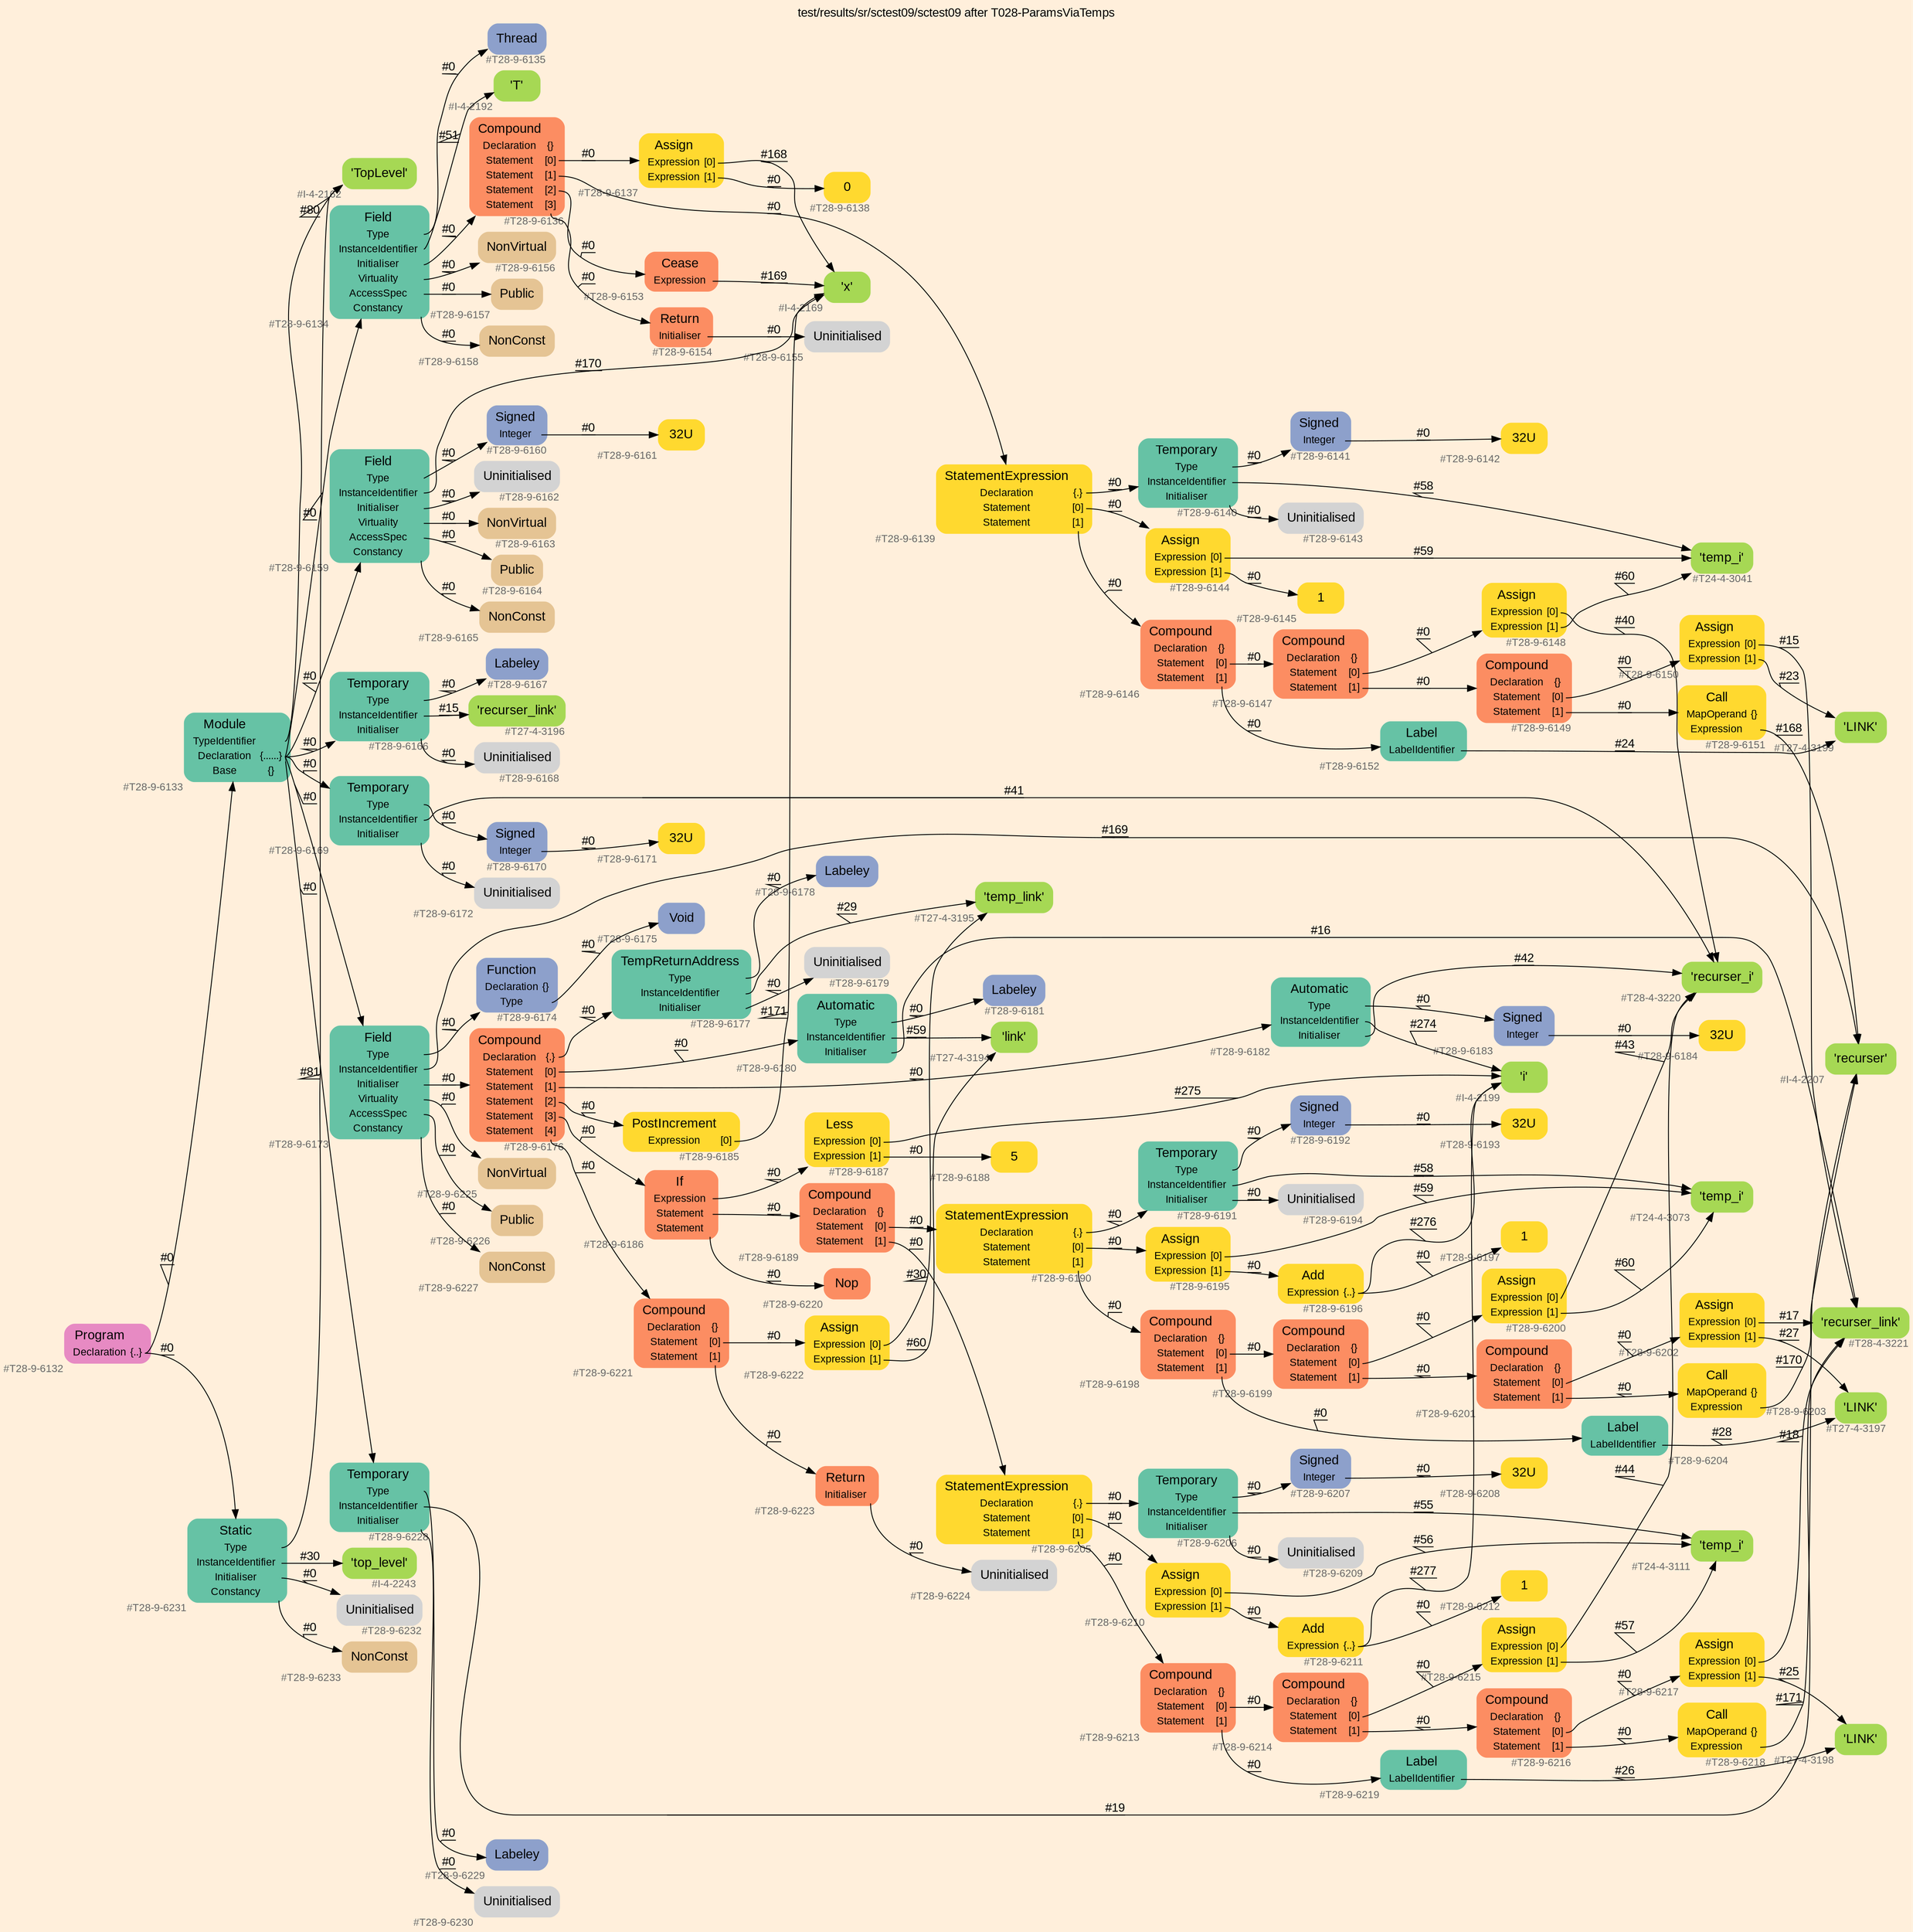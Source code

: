 digraph "test/results/sr/sctest09/sctest09 after T028-ParamsViaTemps" {
label = "test/results/sr/sctest09/sctest09 after T028-ParamsViaTemps"
labelloc = t
graph [
    rankdir = "LR"
    ranksep = 0.3
    bgcolor = antiquewhite1
    color = black
    fontcolor = black
    fontname = "Arial"
];
node [
    fontname = "Arial"
];
edge [
    fontname = "Arial"
];

// -------------------- node figure --------------------
// -------- block #T28-9-6132 ----------
"#T28-9-6132" [
    fillcolor = "/set28/4"
    xlabel = "#T28-9-6132"
    fontsize = "12"
    fontcolor = grey40
    shape = "plaintext"
    label = <<TABLE BORDER="0" CELLBORDER="0" CELLSPACING="0">
     <TR><TD><FONT COLOR="black" POINT-SIZE="15">Program</FONT></TD></TR>
     <TR><TD><FONT COLOR="black" POINT-SIZE="12">Declaration</FONT></TD><TD PORT="port0"><FONT COLOR="black" POINT-SIZE="12">{..}</FONT></TD></TR>
    </TABLE>>
    style = "rounded,filled"
];

// -------- block #T28-9-6133 ----------
"#T28-9-6133" [
    fillcolor = "/set28/1"
    xlabel = "#T28-9-6133"
    fontsize = "12"
    fontcolor = grey40
    shape = "plaintext"
    label = <<TABLE BORDER="0" CELLBORDER="0" CELLSPACING="0">
     <TR><TD><FONT COLOR="black" POINT-SIZE="15">Module</FONT></TD></TR>
     <TR><TD><FONT COLOR="black" POINT-SIZE="12">TypeIdentifier</FONT></TD><TD PORT="port0"></TD></TR>
     <TR><TD><FONT COLOR="black" POINT-SIZE="12">Declaration</FONT></TD><TD PORT="port1"><FONT COLOR="black" POINT-SIZE="12">{......}</FONT></TD></TR>
     <TR><TD><FONT COLOR="black" POINT-SIZE="12">Base</FONT></TD><TD PORT="port2"><FONT COLOR="black" POINT-SIZE="12">{}</FONT></TD></TR>
    </TABLE>>
    style = "rounded,filled"
];

// -------- block #I-4-2162 ----------
"#I-4-2162" [
    fillcolor = "/set28/5"
    xlabel = "#I-4-2162"
    fontsize = "12"
    fontcolor = grey40
    shape = "plaintext"
    label = <<TABLE BORDER="0" CELLBORDER="0" CELLSPACING="0">
     <TR><TD><FONT COLOR="black" POINT-SIZE="15">'TopLevel'</FONT></TD></TR>
    </TABLE>>
    style = "rounded,filled"
];

// -------- block #T28-9-6134 ----------
"#T28-9-6134" [
    fillcolor = "/set28/1"
    xlabel = "#T28-9-6134"
    fontsize = "12"
    fontcolor = grey40
    shape = "plaintext"
    label = <<TABLE BORDER="0" CELLBORDER="0" CELLSPACING="0">
     <TR><TD><FONT COLOR="black" POINT-SIZE="15">Field</FONT></TD></TR>
     <TR><TD><FONT COLOR="black" POINT-SIZE="12">Type</FONT></TD><TD PORT="port0"></TD></TR>
     <TR><TD><FONT COLOR="black" POINT-SIZE="12">InstanceIdentifier</FONT></TD><TD PORT="port1"></TD></TR>
     <TR><TD><FONT COLOR="black" POINT-SIZE="12">Initialiser</FONT></TD><TD PORT="port2"></TD></TR>
     <TR><TD><FONT COLOR="black" POINT-SIZE="12">Virtuality</FONT></TD><TD PORT="port3"></TD></TR>
     <TR><TD><FONT COLOR="black" POINT-SIZE="12">AccessSpec</FONT></TD><TD PORT="port4"></TD></TR>
     <TR><TD><FONT COLOR="black" POINT-SIZE="12">Constancy</FONT></TD><TD PORT="port5"></TD></TR>
    </TABLE>>
    style = "rounded,filled"
];

// -------- block #T28-9-6135 ----------
"#T28-9-6135" [
    fillcolor = "/set28/3"
    xlabel = "#T28-9-6135"
    fontsize = "12"
    fontcolor = grey40
    shape = "plaintext"
    label = <<TABLE BORDER="0" CELLBORDER="0" CELLSPACING="0">
     <TR><TD><FONT COLOR="black" POINT-SIZE="15">Thread</FONT></TD></TR>
    </TABLE>>
    style = "rounded,filled"
];

// -------- block #I-4-2192 ----------
"#I-4-2192" [
    fillcolor = "/set28/5"
    xlabel = "#I-4-2192"
    fontsize = "12"
    fontcolor = grey40
    shape = "plaintext"
    label = <<TABLE BORDER="0" CELLBORDER="0" CELLSPACING="0">
     <TR><TD><FONT COLOR="black" POINT-SIZE="15">'T'</FONT></TD></TR>
    </TABLE>>
    style = "rounded,filled"
];

// -------- block #T28-9-6136 ----------
"#T28-9-6136" [
    fillcolor = "/set28/2"
    xlabel = "#T28-9-6136"
    fontsize = "12"
    fontcolor = grey40
    shape = "plaintext"
    label = <<TABLE BORDER="0" CELLBORDER="0" CELLSPACING="0">
     <TR><TD><FONT COLOR="black" POINT-SIZE="15">Compound</FONT></TD></TR>
     <TR><TD><FONT COLOR="black" POINT-SIZE="12">Declaration</FONT></TD><TD PORT="port0"><FONT COLOR="black" POINT-SIZE="12">{}</FONT></TD></TR>
     <TR><TD><FONT COLOR="black" POINT-SIZE="12">Statement</FONT></TD><TD PORT="port1"><FONT COLOR="black" POINT-SIZE="12">[0]</FONT></TD></TR>
     <TR><TD><FONT COLOR="black" POINT-SIZE="12">Statement</FONT></TD><TD PORT="port2"><FONT COLOR="black" POINT-SIZE="12">[1]</FONT></TD></TR>
     <TR><TD><FONT COLOR="black" POINT-SIZE="12">Statement</FONT></TD><TD PORT="port3"><FONT COLOR="black" POINT-SIZE="12">[2]</FONT></TD></TR>
     <TR><TD><FONT COLOR="black" POINT-SIZE="12">Statement</FONT></TD><TD PORT="port4"><FONT COLOR="black" POINT-SIZE="12">[3]</FONT></TD></TR>
    </TABLE>>
    style = "rounded,filled"
];

// -------- block #T28-9-6137 ----------
"#T28-9-6137" [
    fillcolor = "/set28/6"
    xlabel = "#T28-9-6137"
    fontsize = "12"
    fontcolor = grey40
    shape = "plaintext"
    label = <<TABLE BORDER="0" CELLBORDER="0" CELLSPACING="0">
     <TR><TD><FONT COLOR="black" POINT-SIZE="15">Assign</FONT></TD></TR>
     <TR><TD><FONT COLOR="black" POINT-SIZE="12">Expression</FONT></TD><TD PORT="port0"><FONT COLOR="black" POINT-SIZE="12">[0]</FONT></TD></TR>
     <TR><TD><FONT COLOR="black" POINT-SIZE="12">Expression</FONT></TD><TD PORT="port1"><FONT COLOR="black" POINT-SIZE="12">[1]</FONT></TD></TR>
    </TABLE>>
    style = "rounded,filled"
];

// -------- block #I-4-2169 ----------
"#I-4-2169" [
    fillcolor = "/set28/5"
    xlabel = "#I-4-2169"
    fontsize = "12"
    fontcolor = grey40
    shape = "plaintext"
    label = <<TABLE BORDER="0" CELLBORDER="0" CELLSPACING="0">
     <TR><TD><FONT COLOR="black" POINT-SIZE="15">'x'</FONT></TD></TR>
    </TABLE>>
    style = "rounded,filled"
];

// -------- block #T28-9-6138 ----------
"#T28-9-6138" [
    fillcolor = "/set28/6"
    xlabel = "#T28-9-6138"
    fontsize = "12"
    fontcolor = grey40
    shape = "plaintext"
    label = <<TABLE BORDER="0" CELLBORDER="0" CELLSPACING="0">
     <TR><TD><FONT COLOR="black" POINT-SIZE="15">0</FONT></TD></TR>
    </TABLE>>
    style = "rounded,filled"
];

// -------- block #T28-9-6139 ----------
"#T28-9-6139" [
    fillcolor = "/set28/6"
    xlabel = "#T28-9-6139"
    fontsize = "12"
    fontcolor = grey40
    shape = "plaintext"
    label = <<TABLE BORDER="0" CELLBORDER="0" CELLSPACING="0">
     <TR><TD><FONT COLOR="black" POINT-SIZE="15">StatementExpression</FONT></TD></TR>
     <TR><TD><FONT COLOR="black" POINT-SIZE="12">Declaration</FONT></TD><TD PORT="port0"><FONT COLOR="black" POINT-SIZE="12">{.}</FONT></TD></TR>
     <TR><TD><FONT COLOR="black" POINT-SIZE="12">Statement</FONT></TD><TD PORT="port1"><FONT COLOR="black" POINT-SIZE="12">[0]</FONT></TD></TR>
     <TR><TD><FONT COLOR="black" POINT-SIZE="12">Statement</FONT></TD><TD PORT="port2"><FONT COLOR="black" POINT-SIZE="12">[1]</FONT></TD></TR>
    </TABLE>>
    style = "rounded,filled"
];

// -------- block #T28-9-6140 ----------
"#T28-9-6140" [
    fillcolor = "/set28/1"
    xlabel = "#T28-9-6140"
    fontsize = "12"
    fontcolor = grey40
    shape = "plaintext"
    label = <<TABLE BORDER="0" CELLBORDER="0" CELLSPACING="0">
     <TR><TD><FONT COLOR="black" POINT-SIZE="15">Temporary</FONT></TD></TR>
     <TR><TD><FONT COLOR="black" POINT-SIZE="12">Type</FONT></TD><TD PORT="port0"></TD></TR>
     <TR><TD><FONT COLOR="black" POINT-SIZE="12">InstanceIdentifier</FONT></TD><TD PORT="port1"></TD></TR>
     <TR><TD><FONT COLOR="black" POINT-SIZE="12">Initialiser</FONT></TD><TD PORT="port2"></TD></TR>
    </TABLE>>
    style = "rounded,filled"
];

// -------- block #T28-9-6141 ----------
"#T28-9-6141" [
    fillcolor = "/set28/3"
    xlabel = "#T28-9-6141"
    fontsize = "12"
    fontcolor = grey40
    shape = "plaintext"
    label = <<TABLE BORDER="0" CELLBORDER="0" CELLSPACING="0">
     <TR><TD><FONT COLOR="black" POINT-SIZE="15">Signed</FONT></TD></TR>
     <TR><TD><FONT COLOR="black" POINT-SIZE="12">Integer</FONT></TD><TD PORT="port0"></TD></TR>
    </TABLE>>
    style = "rounded,filled"
];

// -------- block #T28-9-6142 ----------
"#T28-9-6142" [
    fillcolor = "/set28/6"
    xlabel = "#T28-9-6142"
    fontsize = "12"
    fontcolor = grey40
    shape = "plaintext"
    label = <<TABLE BORDER="0" CELLBORDER="0" CELLSPACING="0">
     <TR><TD><FONT COLOR="black" POINT-SIZE="15">32U</FONT></TD></TR>
    </TABLE>>
    style = "rounded,filled"
];

// -------- block #T24-4-3041 ----------
"#T24-4-3041" [
    fillcolor = "/set28/5"
    xlabel = "#T24-4-3041"
    fontsize = "12"
    fontcolor = grey40
    shape = "plaintext"
    label = <<TABLE BORDER="0" CELLBORDER="0" CELLSPACING="0">
     <TR><TD><FONT COLOR="black" POINT-SIZE="15">'temp_i'</FONT></TD></TR>
    </TABLE>>
    style = "rounded,filled"
];

// -------- block #T28-9-6143 ----------
"#T28-9-6143" [
    xlabel = "#T28-9-6143"
    fontsize = "12"
    fontcolor = grey40
    shape = "plaintext"
    label = <<TABLE BORDER="0" CELLBORDER="0" CELLSPACING="0">
     <TR><TD><FONT COLOR="black" POINT-SIZE="15">Uninitialised</FONT></TD></TR>
    </TABLE>>
    style = "rounded,filled"
];

// -------- block #T28-9-6144 ----------
"#T28-9-6144" [
    fillcolor = "/set28/6"
    xlabel = "#T28-9-6144"
    fontsize = "12"
    fontcolor = grey40
    shape = "plaintext"
    label = <<TABLE BORDER="0" CELLBORDER="0" CELLSPACING="0">
     <TR><TD><FONT COLOR="black" POINT-SIZE="15">Assign</FONT></TD></TR>
     <TR><TD><FONT COLOR="black" POINT-SIZE="12">Expression</FONT></TD><TD PORT="port0"><FONT COLOR="black" POINT-SIZE="12">[0]</FONT></TD></TR>
     <TR><TD><FONT COLOR="black" POINT-SIZE="12">Expression</FONT></TD><TD PORT="port1"><FONT COLOR="black" POINT-SIZE="12">[1]</FONT></TD></TR>
    </TABLE>>
    style = "rounded,filled"
];

// -------- block #T28-9-6145 ----------
"#T28-9-6145" [
    fillcolor = "/set28/6"
    xlabel = "#T28-9-6145"
    fontsize = "12"
    fontcolor = grey40
    shape = "plaintext"
    label = <<TABLE BORDER="0" CELLBORDER="0" CELLSPACING="0">
     <TR><TD><FONT COLOR="black" POINT-SIZE="15">1</FONT></TD></TR>
    </TABLE>>
    style = "rounded,filled"
];

// -------- block #T28-9-6146 ----------
"#T28-9-6146" [
    fillcolor = "/set28/2"
    xlabel = "#T28-9-6146"
    fontsize = "12"
    fontcolor = grey40
    shape = "plaintext"
    label = <<TABLE BORDER="0" CELLBORDER="0" CELLSPACING="0">
     <TR><TD><FONT COLOR="black" POINT-SIZE="15">Compound</FONT></TD></TR>
     <TR><TD><FONT COLOR="black" POINT-SIZE="12">Declaration</FONT></TD><TD PORT="port0"><FONT COLOR="black" POINT-SIZE="12">{}</FONT></TD></TR>
     <TR><TD><FONT COLOR="black" POINT-SIZE="12">Statement</FONT></TD><TD PORT="port1"><FONT COLOR="black" POINT-SIZE="12">[0]</FONT></TD></TR>
     <TR><TD><FONT COLOR="black" POINT-SIZE="12">Statement</FONT></TD><TD PORT="port2"><FONT COLOR="black" POINT-SIZE="12">[1]</FONT></TD></TR>
    </TABLE>>
    style = "rounded,filled"
];

// -------- block #T28-9-6147 ----------
"#T28-9-6147" [
    fillcolor = "/set28/2"
    xlabel = "#T28-9-6147"
    fontsize = "12"
    fontcolor = grey40
    shape = "plaintext"
    label = <<TABLE BORDER="0" CELLBORDER="0" CELLSPACING="0">
     <TR><TD><FONT COLOR="black" POINT-SIZE="15">Compound</FONT></TD></TR>
     <TR><TD><FONT COLOR="black" POINT-SIZE="12">Declaration</FONT></TD><TD PORT="port0"><FONT COLOR="black" POINT-SIZE="12">{}</FONT></TD></TR>
     <TR><TD><FONT COLOR="black" POINT-SIZE="12">Statement</FONT></TD><TD PORT="port1"><FONT COLOR="black" POINT-SIZE="12">[0]</FONT></TD></TR>
     <TR><TD><FONT COLOR="black" POINT-SIZE="12">Statement</FONT></TD><TD PORT="port2"><FONT COLOR="black" POINT-SIZE="12">[1]</FONT></TD></TR>
    </TABLE>>
    style = "rounded,filled"
];

// -------- block #T28-9-6148 ----------
"#T28-9-6148" [
    fillcolor = "/set28/6"
    xlabel = "#T28-9-6148"
    fontsize = "12"
    fontcolor = grey40
    shape = "plaintext"
    label = <<TABLE BORDER="0" CELLBORDER="0" CELLSPACING="0">
     <TR><TD><FONT COLOR="black" POINT-SIZE="15">Assign</FONT></TD></TR>
     <TR><TD><FONT COLOR="black" POINT-SIZE="12">Expression</FONT></TD><TD PORT="port0"><FONT COLOR="black" POINT-SIZE="12">[0]</FONT></TD></TR>
     <TR><TD><FONT COLOR="black" POINT-SIZE="12">Expression</FONT></TD><TD PORT="port1"><FONT COLOR="black" POINT-SIZE="12">[1]</FONT></TD></TR>
    </TABLE>>
    style = "rounded,filled"
];

// -------- block #T28-4-3220 ----------
"#T28-4-3220" [
    fillcolor = "/set28/5"
    xlabel = "#T28-4-3220"
    fontsize = "12"
    fontcolor = grey40
    shape = "plaintext"
    label = <<TABLE BORDER="0" CELLBORDER="0" CELLSPACING="0">
     <TR><TD><FONT COLOR="black" POINT-SIZE="15">'recurser_i'</FONT></TD></TR>
    </TABLE>>
    style = "rounded,filled"
];

// -------- block #T28-9-6149 ----------
"#T28-9-6149" [
    fillcolor = "/set28/2"
    xlabel = "#T28-9-6149"
    fontsize = "12"
    fontcolor = grey40
    shape = "plaintext"
    label = <<TABLE BORDER="0" CELLBORDER="0" CELLSPACING="0">
     <TR><TD><FONT COLOR="black" POINT-SIZE="15">Compound</FONT></TD></TR>
     <TR><TD><FONT COLOR="black" POINT-SIZE="12">Declaration</FONT></TD><TD PORT="port0"><FONT COLOR="black" POINT-SIZE="12">{}</FONT></TD></TR>
     <TR><TD><FONT COLOR="black" POINT-SIZE="12">Statement</FONT></TD><TD PORT="port1"><FONT COLOR="black" POINT-SIZE="12">[0]</FONT></TD></TR>
     <TR><TD><FONT COLOR="black" POINT-SIZE="12">Statement</FONT></TD><TD PORT="port2"><FONT COLOR="black" POINT-SIZE="12">[1]</FONT></TD></TR>
    </TABLE>>
    style = "rounded,filled"
];

// -------- block #T28-9-6150 ----------
"#T28-9-6150" [
    fillcolor = "/set28/6"
    xlabel = "#T28-9-6150"
    fontsize = "12"
    fontcolor = grey40
    shape = "plaintext"
    label = <<TABLE BORDER="0" CELLBORDER="0" CELLSPACING="0">
     <TR><TD><FONT COLOR="black" POINT-SIZE="15">Assign</FONT></TD></TR>
     <TR><TD><FONT COLOR="black" POINT-SIZE="12">Expression</FONT></TD><TD PORT="port0"><FONT COLOR="black" POINT-SIZE="12">[0]</FONT></TD></TR>
     <TR><TD><FONT COLOR="black" POINT-SIZE="12">Expression</FONT></TD><TD PORT="port1"><FONT COLOR="black" POINT-SIZE="12">[1]</FONT></TD></TR>
    </TABLE>>
    style = "rounded,filled"
];

// -------- block #T28-4-3221 ----------
"#T28-4-3221" [
    fillcolor = "/set28/5"
    xlabel = "#T28-4-3221"
    fontsize = "12"
    fontcolor = grey40
    shape = "plaintext"
    label = <<TABLE BORDER="0" CELLBORDER="0" CELLSPACING="0">
     <TR><TD><FONT COLOR="black" POINT-SIZE="15">'recurser_link'</FONT></TD></TR>
    </TABLE>>
    style = "rounded,filled"
];

// -------- block #T27-4-3199 ----------
"#T27-4-3199" [
    fillcolor = "/set28/5"
    xlabel = "#T27-4-3199"
    fontsize = "12"
    fontcolor = grey40
    shape = "plaintext"
    label = <<TABLE BORDER="0" CELLBORDER="0" CELLSPACING="0">
     <TR><TD><FONT COLOR="black" POINT-SIZE="15">'LINK'</FONT></TD></TR>
    </TABLE>>
    style = "rounded,filled"
];

// -------- block #T28-9-6151 ----------
"#T28-9-6151" [
    fillcolor = "/set28/6"
    xlabel = "#T28-9-6151"
    fontsize = "12"
    fontcolor = grey40
    shape = "plaintext"
    label = <<TABLE BORDER="0" CELLBORDER="0" CELLSPACING="0">
     <TR><TD><FONT COLOR="black" POINT-SIZE="15">Call</FONT></TD></TR>
     <TR><TD><FONT COLOR="black" POINT-SIZE="12">MapOperand</FONT></TD><TD PORT="port0"><FONT COLOR="black" POINT-SIZE="12">{}</FONT></TD></TR>
     <TR><TD><FONT COLOR="black" POINT-SIZE="12">Expression</FONT></TD><TD PORT="port1"></TD></TR>
    </TABLE>>
    style = "rounded,filled"
];

// -------- block #I-4-2207 ----------
"#I-4-2207" [
    fillcolor = "/set28/5"
    xlabel = "#I-4-2207"
    fontsize = "12"
    fontcolor = grey40
    shape = "plaintext"
    label = <<TABLE BORDER="0" CELLBORDER="0" CELLSPACING="0">
     <TR><TD><FONT COLOR="black" POINT-SIZE="15">'recurser'</FONT></TD></TR>
    </TABLE>>
    style = "rounded,filled"
];

// -------- block #T28-9-6152 ----------
"#T28-9-6152" [
    fillcolor = "/set28/1"
    xlabel = "#T28-9-6152"
    fontsize = "12"
    fontcolor = grey40
    shape = "plaintext"
    label = <<TABLE BORDER="0" CELLBORDER="0" CELLSPACING="0">
     <TR><TD><FONT COLOR="black" POINT-SIZE="15">Label</FONT></TD></TR>
     <TR><TD><FONT COLOR="black" POINT-SIZE="12">LabelIdentifier</FONT></TD><TD PORT="port0"></TD></TR>
    </TABLE>>
    style = "rounded,filled"
];

// -------- block #T28-9-6153 ----------
"#T28-9-6153" [
    fillcolor = "/set28/2"
    xlabel = "#T28-9-6153"
    fontsize = "12"
    fontcolor = grey40
    shape = "plaintext"
    label = <<TABLE BORDER="0" CELLBORDER="0" CELLSPACING="0">
     <TR><TD><FONT COLOR="black" POINT-SIZE="15">Cease</FONT></TD></TR>
     <TR><TD><FONT COLOR="black" POINT-SIZE="12">Expression</FONT></TD><TD PORT="port0"></TD></TR>
    </TABLE>>
    style = "rounded,filled"
];

// -------- block #T28-9-6154 ----------
"#T28-9-6154" [
    fillcolor = "/set28/2"
    xlabel = "#T28-9-6154"
    fontsize = "12"
    fontcolor = grey40
    shape = "plaintext"
    label = <<TABLE BORDER="0" CELLBORDER="0" CELLSPACING="0">
     <TR><TD><FONT COLOR="black" POINT-SIZE="15">Return</FONT></TD></TR>
     <TR><TD><FONT COLOR="black" POINT-SIZE="12">Initialiser</FONT></TD><TD PORT="port0"></TD></TR>
    </TABLE>>
    style = "rounded,filled"
];

// -------- block #T28-9-6155 ----------
"#T28-9-6155" [
    xlabel = "#T28-9-6155"
    fontsize = "12"
    fontcolor = grey40
    shape = "plaintext"
    label = <<TABLE BORDER="0" CELLBORDER="0" CELLSPACING="0">
     <TR><TD><FONT COLOR="black" POINT-SIZE="15">Uninitialised</FONT></TD></TR>
    </TABLE>>
    style = "rounded,filled"
];

// -------- block #T28-9-6156 ----------
"#T28-9-6156" [
    fillcolor = "/set28/7"
    xlabel = "#T28-9-6156"
    fontsize = "12"
    fontcolor = grey40
    shape = "plaintext"
    label = <<TABLE BORDER="0" CELLBORDER="0" CELLSPACING="0">
     <TR><TD><FONT COLOR="black" POINT-SIZE="15">NonVirtual</FONT></TD></TR>
    </TABLE>>
    style = "rounded,filled"
];

// -------- block #T28-9-6157 ----------
"#T28-9-6157" [
    fillcolor = "/set28/7"
    xlabel = "#T28-9-6157"
    fontsize = "12"
    fontcolor = grey40
    shape = "plaintext"
    label = <<TABLE BORDER="0" CELLBORDER="0" CELLSPACING="0">
     <TR><TD><FONT COLOR="black" POINT-SIZE="15">Public</FONT></TD></TR>
    </TABLE>>
    style = "rounded,filled"
];

// -------- block #T28-9-6158 ----------
"#T28-9-6158" [
    fillcolor = "/set28/7"
    xlabel = "#T28-9-6158"
    fontsize = "12"
    fontcolor = grey40
    shape = "plaintext"
    label = <<TABLE BORDER="0" CELLBORDER="0" CELLSPACING="0">
     <TR><TD><FONT COLOR="black" POINT-SIZE="15">NonConst</FONT></TD></TR>
    </TABLE>>
    style = "rounded,filled"
];

// -------- block #T28-9-6159 ----------
"#T28-9-6159" [
    fillcolor = "/set28/1"
    xlabel = "#T28-9-6159"
    fontsize = "12"
    fontcolor = grey40
    shape = "plaintext"
    label = <<TABLE BORDER="0" CELLBORDER="0" CELLSPACING="0">
     <TR><TD><FONT COLOR="black" POINT-SIZE="15">Field</FONT></TD></TR>
     <TR><TD><FONT COLOR="black" POINT-SIZE="12">Type</FONT></TD><TD PORT="port0"></TD></TR>
     <TR><TD><FONT COLOR="black" POINT-SIZE="12">InstanceIdentifier</FONT></TD><TD PORT="port1"></TD></TR>
     <TR><TD><FONT COLOR="black" POINT-SIZE="12">Initialiser</FONT></TD><TD PORT="port2"></TD></TR>
     <TR><TD><FONT COLOR="black" POINT-SIZE="12">Virtuality</FONT></TD><TD PORT="port3"></TD></TR>
     <TR><TD><FONT COLOR="black" POINT-SIZE="12">AccessSpec</FONT></TD><TD PORT="port4"></TD></TR>
     <TR><TD><FONT COLOR="black" POINT-SIZE="12">Constancy</FONT></TD><TD PORT="port5"></TD></TR>
    </TABLE>>
    style = "rounded,filled"
];

// -------- block #T28-9-6160 ----------
"#T28-9-6160" [
    fillcolor = "/set28/3"
    xlabel = "#T28-9-6160"
    fontsize = "12"
    fontcolor = grey40
    shape = "plaintext"
    label = <<TABLE BORDER="0" CELLBORDER="0" CELLSPACING="0">
     <TR><TD><FONT COLOR="black" POINT-SIZE="15">Signed</FONT></TD></TR>
     <TR><TD><FONT COLOR="black" POINT-SIZE="12">Integer</FONT></TD><TD PORT="port0"></TD></TR>
    </TABLE>>
    style = "rounded,filled"
];

// -------- block #T28-9-6161 ----------
"#T28-9-6161" [
    fillcolor = "/set28/6"
    xlabel = "#T28-9-6161"
    fontsize = "12"
    fontcolor = grey40
    shape = "plaintext"
    label = <<TABLE BORDER="0" CELLBORDER="0" CELLSPACING="0">
     <TR><TD><FONT COLOR="black" POINT-SIZE="15">32U</FONT></TD></TR>
    </TABLE>>
    style = "rounded,filled"
];

// -------- block #T28-9-6162 ----------
"#T28-9-6162" [
    xlabel = "#T28-9-6162"
    fontsize = "12"
    fontcolor = grey40
    shape = "plaintext"
    label = <<TABLE BORDER="0" CELLBORDER="0" CELLSPACING="0">
     <TR><TD><FONT COLOR="black" POINT-SIZE="15">Uninitialised</FONT></TD></TR>
    </TABLE>>
    style = "rounded,filled"
];

// -------- block #T28-9-6163 ----------
"#T28-9-6163" [
    fillcolor = "/set28/7"
    xlabel = "#T28-9-6163"
    fontsize = "12"
    fontcolor = grey40
    shape = "plaintext"
    label = <<TABLE BORDER="0" CELLBORDER="0" CELLSPACING="0">
     <TR><TD><FONT COLOR="black" POINT-SIZE="15">NonVirtual</FONT></TD></TR>
    </TABLE>>
    style = "rounded,filled"
];

// -------- block #T28-9-6164 ----------
"#T28-9-6164" [
    fillcolor = "/set28/7"
    xlabel = "#T28-9-6164"
    fontsize = "12"
    fontcolor = grey40
    shape = "plaintext"
    label = <<TABLE BORDER="0" CELLBORDER="0" CELLSPACING="0">
     <TR><TD><FONT COLOR="black" POINT-SIZE="15">Public</FONT></TD></TR>
    </TABLE>>
    style = "rounded,filled"
];

// -------- block #T28-9-6165 ----------
"#T28-9-6165" [
    fillcolor = "/set28/7"
    xlabel = "#T28-9-6165"
    fontsize = "12"
    fontcolor = grey40
    shape = "plaintext"
    label = <<TABLE BORDER="0" CELLBORDER="0" CELLSPACING="0">
     <TR><TD><FONT COLOR="black" POINT-SIZE="15">NonConst</FONT></TD></TR>
    </TABLE>>
    style = "rounded,filled"
];

// -------- block #T28-9-6166 ----------
"#T28-9-6166" [
    fillcolor = "/set28/1"
    xlabel = "#T28-9-6166"
    fontsize = "12"
    fontcolor = grey40
    shape = "plaintext"
    label = <<TABLE BORDER="0" CELLBORDER="0" CELLSPACING="0">
     <TR><TD><FONT COLOR="black" POINT-SIZE="15">Temporary</FONT></TD></TR>
     <TR><TD><FONT COLOR="black" POINT-SIZE="12">Type</FONT></TD><TD PORT="port0"></TD></TR>
     <TR><TD><FONT COLOR="black" POINT-SIZE="12">InstanceIdentifier</FONT></TD><TD PORT="port1"></TD></TR>
     <TR><TD><FONT COLOR="black" POINT-SIZE="12">Initialiser</FONT></TD><TD PORT="port2"></TD></TR>
    </TABLE>>
    style = "rounded,filled"
];

// -------- block #T28-9-6167 ----------
"#T28-9-6167" [
    fillcolor = "/set28/3"
    xlabel = "#T28-9-6167"
    fontsize = "12"
    fontcolor = grey40
    shape = "plaintext"
    label = <<TABLE BORDER="0" CELLBORDER="0" CELLSPACING="0">
     <TR><TD><FONT COLOR="black" POINT-SIZE="15">Labeley</FONT></TD></TR>
    </TABLE>>
    style = "rounded,filled"
];

// -------- block #T27-4-3196 ----------
"#T27-4-3196" [
    fillcolor = "/set28/5"
    xlabel = "#T27-4-3196"
    fontsize = "12"
    fontcolor = grey40
    shape = "plaintext"
    label = <<TABLE BORDER="0" CELLBORDER="0" CELLSPACING="0">
     <TR><TD><FONT COLOR="black" POINT-SIZE="15">'recurser_link'</FONT></TD></TR>
    </TABLE>>
    style = "rounded,filled"
];

// -------- block #T28-9-6168 ----------
"#T28-9-6168" [
    xlabel = "#T28-9-6168"
    fontsize = "12"
    fontcolor = grey40
    shape = "plaintext"
    label = <<TABLE BORDER="0" CELLBORDER="0" CELLSPACING="0">
     <TR><TD><FONT COLOR="black" POINT-SIZE="15">Uninitialised</FONT></TD></TR>
    </TABLE>>
    style = "rounded,filled"
];

// -------- block #T28-9-6169 ----------
"#T28-9-6169" [
    fillcolor = "/set28/1"
    xlabel = "#T28-9-6169"
    fontsize = "12"
    fontcolor = grey40
    shape = "plaintext"
    label = <<TABLE BORDER="0" CELLBORDER="0" CELLSPACING="0">
     <TR><TD><FONT COLOR="black" POINT-SIZE="15">Temporary</FONT></TD></TR>
     <TR><TD><FONT COLOR="black" POINT-SIZE="12">Type</FONT></TD><TD PORT="port0"></TD></TR>
     <TR><TD><FONT COLOR="black" POINT-SIZE="12">InstanceIdentifier</FONT></TD><TD PORT="port1"></TD></TR>
     <TR><TD><FONT COLOR="black" POINT-SIZE="12">Initialiser</FONT></TD><TD PORT="port2"></TD></TR>
    </TABLE>>
    style = "rounded,filled"
];

// -------- block #T28-9-6170 ----------
"#T28-9-6170" [
    fillcolor = "/set28/3"
    xlabel = "#T28-9-6170"
    fontsize = "12"
    fontcolor = grey40
    shape = "plaintext"
    label = <<TABLE BORDER="0" CELLBORDER="0" CELLSPACING="0">
     <TR><TD><FONT COLOR="black" POINT-SIZE="15">Signed</FONT></TD></TR>
     <TR><TD><FONT COLOR="black" POINT-SIZE="12">Integer</FONT></TD><TD PORT="port0"></TD></TR>
    </TABLE>>
    style = "rounded,filled"
];

// -------- block #T28-9-6171 ----------
"#T28-9-6171" [
    fillcolor = "/set28/6"
    xlabel = "#T28-9-6171"
    fontsize = "12"
    fontcolor = grey40
    shape = "plaintext"
    label = <<TABLE BORDER="0" CELLBORDER="0" CELLSPACING="0">
     <TR><TD><FONT COLOR="black" POINT-SIZE="15">32U</FONT></TD></TR>
    </TABLE>>
    style = "rounded,filled"
];

// -------- block #T28-9-6172 ----------
"#T28-9-6172" [
    xlabel = "#T28-9-6172"
    fontsize = "12"
    fontcolor = grey40
    shape = "plaintext"
    label = <<TABLE BORDER="0" CELLBORDER="0" CELLSPACING="0">
     <TR><TD><FONT COLOR="black" POINT-SIZE="15">Uninitialised</FONT></TD></TR>
    </TABLE>>
    style = "rounded,filled"
];

// -------- block #T28-9-6173 ----------
"#T28-9-6173" [
    fillcolor = "/set28/1"
    xlabel = "#T28-9-6173"
    fontsize = "12"
    fontcolor = grey40
    shape = "plaintext"
    label = <<TABLE BORDER="0" CELLBORDER="0" CELLSPACING="0">
     <TR><TD><FONT COLOR="black" POINT-SIZE="15">Field</FONT></TD></TR>
     <TR><TD><FONT COLOR="black" POINT-SIZE="12">Type</FONT></TD><TD PORT="port0"></TD></TR>
     <TR><TD><FONT COLOR="black" POINT-SIZE="12">InstanceIdentifier</FONT></TD><TD PORT="port1"></TD></TR>
     <TR><TD><FONT COLOR="black" POINT-SIZE="12">Initialiser</FONT></TD><TD PORT="port2"></TD></TR>
     <TR><TD><FONT COLOR="black" POINT-SIZE="12">Virtuality</FONT></TD><TD PORT="port3"></TD></TR>
     <TR><TD><FONT COLOR="black" POINT-SIZE="12">AccessSpec</FONT></TD><TD PORT="port4"></TD></TR>
     <TR><TD><FONT COLOR="black" POINT-SIZE="12">Constancy</FONT></TD><TD PORT="port5"></TD></TR>
    </TABLE>>
    style = "rounded,filled"
];

// -------- block #T28-9-6174 ----------
"#T28-9-6174" [
    fillcolor = "/set28/3"
    xlabel = "#T28-9-6174"
    fontsize = "12"
    fontcolor = grey40
    shape = "plaintext"
    label = <<TABLE BORDER="0" CELLBORDER="0" CELLSPACING="0">
     <TR><TD><FONT COLOR="black" POINT-SIZE="15">Function</FONT></TD></TR>
     <TR><TD><FONT COLOR="black" POINT-SIZE="12">Declaration</FONT></TD><TD PORT="port0"><FONT COLOR="black" POINT-SIZE="12">{}</FONT></TD></TR>
     <TR><TD><FONT COLOR="black" POINT-SIZE="12">Type</FONT></TD><TD PORT="port1"></TD></TR>
    </TABLE>>
    style = "rounded,filled"
];

// -------- block #T28-9-6175 ----------
"#T28-9-6175" [
    fillcolor = "/set28/3"
    xlabel = "#T28-9-6175"
    fontsize = "12"
    fontcolor = grey40
    shape = "plaintext"
    label = <<TABLE BORDER="0" CELLBORDER="0" CELLSPACING="0">
     <TR><TD><FONT COLOR="black" POINT-SIZE="15">Void</FONT></TD></TR>
    </TABLE>>
    style = "rounded,filled"
];

// -------- block #T28-9-6176 ----------
"#T28-9-6176" [
    fillcolor = "/set28/2"
    xlabel = "#T28-9-6176"
    fontsize = "12"
    fontcolor = grey40
    shape = "plaintext"
    label = <<TABLE BORDER="0" CELLBORDER="0" CELLSPACING="0">
     <TR><TD><FONT COLOR="black" POINT-SIZE="15">Compound</FONT></TD></TR>
     <TR><TD><FONT COLOR="black" POINT-SIZE="12">Declaration</FONT></TD><TD PORT="port0"><FONT COLOR="black" POINT-SIZE="12">{.}</FONT></TD></TR>
     <TR><TD><FONT COLOR="black" POINT-SIZE="12">Statement</FONT></TD><TD PORT="port1"><FONT COLOR="black" POINT-SIZE="12">[0]</FONT></TD></TR>
     <TR><TD><FONT COLOR="black" POINT-SIZE="12">Statement</FONT></TD><TD PORT="port2"><FONT COLOR="black" POINT-SIZE="12">[1]</FONT></TD></TR>
     <TR><TD><FONT COLOR="black" POINT-SIZE="12">Statement</FONT></TD><TD PORT="port3"><FONT COLOR="black" POINT-SIZE="12">[2]</FONT></TD></TR>
     <TR><TD><FONT COLOR="black" POINT-SIZE="12">Statement</FONT></TD><TD PORT="port4"><FONT COLOR="black" POINT-SIZE="12">[3]</FONT></TD></TR>
     <TR><TD><FONT COLOR="black" POINT-SIZE="12">Statement</FONT></TD><TD PORT="port5"><FONT COLOR="black" POINT-SIZE="12">[4]</FONT></TD></TR>
    </TABLE>>
    style = "rounded,filled"
];

// -------- block #T28-9-6177 ----------
"#T28-9-6177" [
    fillcolor = "/set28/1"
    xlabel = "#T28-9-6177"
    fontsize = "12"
    fontcolor = grey40
    shape = "plaintext"
    label = <<TABLE BORDER="0" CELLBORDER="0" CELLSPACING="0">
     <TR><TD><FONT COLOR="black" POINT-SIZE="15">TempReturnAddress</FONT></TD></TR>
     <TR><TD><FONT COLOR="black" POINT-SIZE="12">Type</FONT></TD><TD PORT="port0"></TD></TR>
     <TR><TD><FONT COLOR="black" POINT-SIZE="12">InstanceIdentifier</FONT></TD><TD PORT="port1"></TD></TR>
     <TR><TD><FONT COLOR="black" POINT-SIZE="12">Initialiser</FONT></TD><TD PORT="port2"></TD></TR>
    </TABLE>>
    style = "rounded,filled"
];

// -------- block #T28-9-6178 ----------
"#T28-9-6178" [
    fillcolor = "/set28/3"
    xlabel = "#T28-9-6178"
    fontsize = "12"
    fontcolor = grey40
    shape = "plaintext"
    label = <<TABLE BORDER="0" CELLBORDER="0" CELLSPACING="0">
     <TR><TD><FONT COLOR="black" POINT-SIZE="15">Labeley</FONT></TD></TR>
    </TABLE>>
    style = "rounded,filled"
];

// -------- block #T27-4-3195 ----------
"#T27-4-3195" [
    fillcolor = "/set28/5"
    xlabel = "#T27-4-3195"
    fontsize = "12"
    fontcolor = grey40
    shape = "plaintext"
    label = <<TABLE BORDER="0" CELLBORDER="0" CELLSPACING="0">
     <TR><TD><FONT COLOR="black" POINT-SIZE="15">'temp_link'</FONT></TD></TR>
    </TABLE>>
    style = "rounded,filled"
];

// -------- block #T28-9-6179 ----------
"#T28-9-6179" [
    xlabel = "#T28-9-6179"
    fontsize = "12"
    fontcolor = grey40
    shape = "plaintext"
    label = <<TABLE BORDER="0" CELLBORDER="0" CELLSPACING="0">
     <TR><TD><FONT COLOR="black" POINT-SIZE="15">Uninitialised</FONT></TD></TR>
    </TABLE>>
    style = "rounded,filled"
];

// -------- block #T28-9-6180 ----------
"#T28-9-6180" [
    fillcolor = "/set28/1"
    xlabel = "#T28-9-6180"
    fontsize = "12"
    fontcolor = grey40
    shape = "plaintext"
    label = <<TABLE BORDER="0" CELLBORDER="0" CELLSPACING="0">
     <TR><TD><FONT COLOR="black" POINT-SIZE="15">Automatic</FONT></TD></TR>
     <TR><TD><FONT COLOR="black" POINT-SIZE="12">Type</FONT></TD><TD PORT="port0"></TD></TR>
     <TR><TD><FONT COLOR="black" POINT-SIZE="12">InstanceIdentifier</FONT></TD><TD PORT="port1"></TD></TR>
     <TR><TD><FONT COLOR="black" POINT-SIZE="12">Initialiser</FONT></TD><TD PORT="port2"></TD></TR>
    </TABLE>>
    style = "rounded,filled"
];

// -------- block #T28-9-6181 ----------
"#T28-9-6181" [
    fillcolor = "/set28/3"
    xlabel = "#T28-9-6181"
    fontsize = "12"
    fontcolor = grey40
    shape = "plaintext"
    label = <<TABLE BORDER="0" CELLBORDER="0" CELLSPACING="0">
     <TR><TD><FONT COLOR="black" POINT-SIZE="15">Labeley</FONT></TD></TR>
    </TABLE>>
    style = "rounded,filled"
];

// -------- block #T27-4-3194 ----------
"#T27-4-3194" [
    fillcolor = "/set28/5"
    xlabel = "#T27-4-3194"
    fontsize = "12"
    fontcolor = grey40
    shape = "plaintext"
    label = <<TABLE BORDER="0" CELLBORDER="0" CELLSPACING="0">
     <TR><TD><FONT COLOR="black" POINT-SIZE="15">'link'</FONT></TD></TR>
    </TABLE>>
    style = "rounded,filled"
];

// -------- block #T28-9-6182 ----------
"#T28-9-6182" [
    fillcolor = "/set28/1"
    xlabel = "#T28-9-6182"
    fontsize = "12"
    fontcolor = grey40
    shape = "plaintext"
    label = <<TABLE BORDER="0" CELLBORDER="0" CELLSPACING="0">
     <TR><TD><FONT COLOR="black" POINT-SIZE="15">Automatic</FONT></TD></TR>
     <TR><TD><FONT COLOR="black" POINT-SIZE="12">Type</FONT></TD><TD PORT="port0"></TD></TR>
     <TR><TD><FONT COLOR="black" POINT-SIZE="12">InstanceIdentifier</FONT></TD><TD PORT="port1"></TD></TR>
     <TR><TD><FONT COLOR="black" POINT-SIZE="12">Initialiser</FONT></TD><TD PORT="port2"></TD></TR>
    </TABLE>>
    style = "rounded,filled"
];

// -------- block #T28-9-6183 ----------
"#T28-9-6183" [
    fillcolor = "/set28/3"
    xlabel = "#T28-9-6183"
    fontsize = "12"
    fontcolor = grey40
    shape = "plaintext"
    label = <<TABLE BORDER="0" CELLBORDER="0" CELLSPACING="0">
     <TR><TD><FONT COLOR="black" POINT-SIZE="15">Signed</FONT></TD></TR>
     <TR><TD><FONT COLOR="black" POINT-SIZE="12">Integer</FONT></TD><TD PORT="port0"></TD></TR>
    </TABLE>>
    style = "rounded,filled"
];

// -------- block #T28-9-6184 ----------
"#T28-9-6184" [
    fillcolor = "/set28/6"
    xlabel = "#T28-9-6184"
    fontsize = "12"
    fontcolor = grey40
    shape = "plaintext"
    label = <<TABLE BORDER="0" CELLBORDER="0" CELLSPACING="0">
     <TR><TD><FONT COLOR="black" POINT-SIZE="15">32U</FONT></TD></TR>
    </TABLE>>
    style = "rounded,filled"
];

// -------- block #I-4-2199 ----------
"#I-4-2199" [
    fillcolor = "/set28/5"
    xlabel = "#I-4-2199"
    fontsize = "12"
    fontcolor = grey40
    shape = "plaintext"
    label = <<TABLE BORDER="0" CELLBORDER="0" CELLSPACING="0">
     <TR><TD><FONT COLOR="black" POINT-SIZE="15">'i'</FONT></TD></TR>
    </TABLE>>
    style = "rounded,filled"
];

// -------- block #T28-9-6185 ----------
"#T28-9-6185" [
    fillcolor = "/set28/6"
    xlabel = "#T28-9-6185"
    fontsize = "12"
    fontcolor = grey40
    shape = "plaintext"
    label = <<TABLE BORDER="0" CELLBORDER="0" CELLSPACING="0">
     <TR><TD><FONT COLOR="black" POINT-SIZE="15">PostIncrement</FONT></TD></TR>
     <TR><TD><FONT COLOR="black" POINT-SIZE="12">Expression</FONT></TD><TD PORT="port0"><FONT COLOR="black" POINT-SIZE="12">[0]</FONT></TD></TR>
    </TABLE>>
    style = "rounded,filled"
];

// -------- block #T28-9-6186 ----------
"#T28-9-6186" [
    fillcolor = "/set28/2"
    xlabel = "#T28-9-6186"
    fontsize = "12"
    fontcolor = grey40
    shape = "plaintext"
    label = <<TABLE BORDER="0" CELLBORDER="0" CELLSPACING="0">
     <TR><TD><FONT COLOR="black" POINT-SIZE="15">If</FONT></TD></TR>
     <TR><TD><FONT COLOR="black" POINT-SIZE="12">Expression</FONT></TD><TD PORT="port0"></TD></TR>
     <TR><TD><FONT COLOR="black" POINT-SIZE="12">Statement</FONT></TD><TD PORT="port1"></TD></TR>
     <TR><TD><FONT COLOR="black" POINT-SIZE="12">Statement</FONT></TD><TD PORT="port2"></TD></TR>
    </TABLE>>
    style = "rounded,filled"
];

// -------- block #T28-9-6187 ----------
"#T28-9-6187" [
    fillcolor = "/set28/6"
    xlabel = "#T28-9-6187"
    fontsize = "12"
    fontcolor = grey40
    shape = "plaintext"
    label = <<TABLE BORDER="0" CELLBORDER="0" CELLSPACING="0">
     <TR><TD><FONT COLOR="black" POINT-SIZE="15">Less</FONT></TD></TR>
     <TR><TD><FONT COLOR="black" POINT-SIZE="12">Expression</FONT></TD><TD PORT="port0"><FONT COLOR="black" POINT-SIZE="12">[0]</FONT></TD></TR>
     <TR><TD><FONT COLOR="black" POINT-SIZE="12">Expression</FONT></TD><TD PORT="port1"><FONT COLOR="black" POINT-SIZE="12">[1]</FONT></TD></TR>
    </TABLE>>
    style = "rounded,filled"
];

// -------- block #T28-9-6188 ----------
"#T28-9-6188" [
    fillcolor = "/set28/6"
    xlabel = "#T28-9-6188"
    fontsize = "12"
    fontcolor = grey40
    shape = "plaintext"
    label = <<TABLE BORDER="0" CELLBORDER="0" CELLSPACING="0">
     <TR><TD><FONT COLOR="black" POINT-SIZE="15">5</FONT></TD></TR>
    </TABLE>>
    style = "rounded,filled"
];

// -------- block #T28-9-6189 ----------
"#T28-9-6189" [
    fillcolor = "/set28/2"
    xlabel = "#T28-9-6189"
    fontsize = "12"
    fontcolor = grey40
    shape = "plaintext"
    label = <<TABLE BORDER="0" CELLBORDER="0" CELLSPACING="0">
     <TR><TD><FONT COLOR="black" POINT-SIZE="15">Compound</FONT></TD></TR>
     <TR><TD><FONT COLOR="black" POINT-SIZE="12">Declaration</FONT></TD><TD PORT="port0"><FONT COLOR="black" POINT-SIZE="12">{}</FONT></TD></TR>
     <TR><TD><FONT COLOR="black" POINT-SIZE="12">Statement</FONT></TD><TD PORT="port1"><FONT COLOR="black" POINT-SIZE="12">[0]</FONT></TD></TR>
     <TR><TD><FONT COLOR="black" POINT-SIZE="12">Statement</FONT></TD><TD PORT="port2"><FONT COLOR="black" POINT-SIZE="12">[1]</FONT></TD></TR>
    </TABLE>>
    style = "rounded,filled"
];

// -------- block #T28-9-6190 ----------
"#T28-9-6190" [
    fillcolor = "/set28/6"
    xlabel = "#T28-9-6190"
    fontsize = "12"
    fontcolor = grey40
    shape = "plaintext"
    label = <<TABLE BORDER="0" CELLBORDER="0" CELLSPACING="0">
     <TR><TD><FONT COLOR="black" POINT-SIZE="15">StatementExpression</FONT></TD></TR>
     <TR><TD><FONT COLOR="black" POINT-SIZE="12">Declaration</FONT></TD><TD PORT="port0"><FONT COLOR="black" POINT-SIZE="12">{.}</FONT></TD></TR>
     <TR><TD><FONT COLOR="black" POINT-SIZE="12">Statement</FONT></TD><TD PORT="port1"><FONT COLOR="black" POINT-SIZE="12">[0]</FONT></TD></TR>
     <TR><TD><FONT COLOR="black" POINT-SIZE="12">Statement</FONT></TD><TD PORT="port2"><FONT COLOR="black" POINT-SIZE="12">[1]</FONT></TD></TR>
    </TABLE>>
    style = "rounded,filled"
];

// -------- block #T28-9-6191 ----------
"#T28-9-6191" [
    fillcolor = "/set28/1"
    xlabel = "#T28-9-6191"
    fontsize = "12"
    fontcolor = grey40
    shape = "plaintext"
    label = <<TABLE BORDER="0" CELLBORDER="0" CELLSPACING="0">
     <TR><TD><FONT COLOR="black" POINT-SIZE="15">Temporary</FONT></TD></TR>
     <TR><TD><FONT COLOR="black" POINT-SIZE="12">Type</FONT></TD><TD PORT="port0"></TD></TR>
     <TR><TD><FONT COLOR="black" POINT-SIZE="12">InstanceIdentifier</FONT></TD><TD PORT="port1"></TD></TR>
     <TR><TD><FONT COLOR="black" POINT-SIZE="12">Initialiser</FONT></TD><TD PORT="port2"></TD></TR>
    </TABLE>>
    style = "rounded,filled"
];

// -------- block #T28-9-6192 ----------
"#T28-9-6192" [
    fillcolor = "/set28/3"
    xlabel = "#T28-9-6192"
    fontsize = "12"
    fontcolor = grey40
    shape = "plaintext"
    label = <<TABLE BORDER="0" CELLBORDER="0" CELLSPACING="0">
     <TR><TD><FONT COLOR="black" POINT-SIZE="15">Signed</FONT></TD></TR>
     <TR><TD><FONT COLOR="black" POINT-SIZE="12">Integer</FONT></TD><TD PORT="port0"></TD></TR>
    </TABLE>>
    style = "rounded,filled"
];

// -------- block #T28-9-6193 ----------
"#T28-9-6193" [
    fillcolor = "/set28/6"
    xlabel = "#T28-9-6193"
    fontsize = "12"
    fontcolor = grey40
    shape = "plaintext"
    label = <<TABLE BORDER="0" CELLBORDER="0" CELLSPACING="0">
     <TR><TD><FONT COLOR="black" POINT-SIZE="15">32U</FONT></TD></TR>
    </TABLE>>
    style = "rounded,filled"
];

// -------- block #T24-4-3073 ----------
"#T24-4-3073" [
    fillcolor = "/set28/5"
    xlabel = "#T24-4-3073"
    fontsize = "12"
    fontcolor = grey40
    shape = "plaintext"
    label = <<TABLE BORDER="0" CELLBORDER="0" CELLSPACING="0">
     <TR><TD><FONT COLOR="black" POINT-SIZE="15">'temp_i'</FONT></TD></TR>
    </TABLE>>
    style = "rounded,filled"
];

// -------- block #T28-9-6194 ----------
"#T28-9-6194" [
    xlabel = "#T28-9-6194"
    fontsize = "12"
    fontcolor = grey40
    shape = "plaintext"
    label = <<TABLE BORDER="0" CELLBORDER="0" CELLSPACING="0">
     <TR><TD><FONT COLOR="black" POINT-SIZE="15">Uninitialised</FONT></TD></TR>
    </TABLE>>
    style = "rounded,filled"
];

// -------- block #T28-9-6195 ----------
"#T28-9-6195" [
    fillcolor = "/set28/6"
    xlabel = "#T28-9-6195"
    fontsize = "12"
    fontcolor = grey40
    shape = "plaintext"
    label = <<TABLE BORDER="0" CELLBORDER="0" CELLSPACING="0">
     <TR><TD><FONT COLOR="black" POINT-SIZE="15">Assign</FONT></TD></TR>
     <TR><TD><FONT COLOR="black" POINT-SIZE="12">Expression</FONT></TD><TD PORT="port0"><FONT COLOR="black" POINT-SIZE="12">[0]</FONT></TD></TR>
     <TR><TD><FONT COLOR="black" POINT-SIZE="12">Expression</FONT></TD><TD PORT="port1"><FONT COLOR="black" POINT-SIZE="12">[1]</FONT></TD></TR>
    </TABLE>>
    style = "rounded,filled"
];

// -------- block #T28-9-6196 ----------
"#T28-9-6196" [
    fillcolor = "/set28/6"
    xlabel = "#T28-9-6196"
    fontsize = "12"
    fontcolor = grey40
    shape = "plaintext"
    label = <<TABLE BORDER="0" CELLBORDER="0" CELLSPACING="0">
     <TR><TD><FONT COLOR="black" POINT-SIZE="15">Add</FONT></TD></TR>
     <TR><TD><FONT COLOR="black" POINT-SIZE="12">Expression</FONT></TD><TD PORT="port0"><FONT COLOR="black" POINT-SIZE="12">{..}</FONT></TD></TR>
    </TABLE>>
    style = "rounded,filled"
];

// -------- block #T28-9-6197 ----------
"#T28-9-6197" [
    fillcolor = "/set28/6"
    xlabel = "#T28-9-6197"
    fontsize = "12"
    fontcolor = grey40
    shape = "plaintext"
    label = <<TABLE BORDER="0" CELLBORDER="0" CELLSPACING="0">
     <TR><TD><FONT COLOR="black" POINT-SIZE="15">1</FONT></TD></TR>
    </TABLE>>
    style = "rounded,filled"
];

// -------- block #T28-9-6198 ----------
"#T28-9-6198" [
    fillcolor = "/set28/2"
    xlabel = "#T28-9-6198"
    fontsize = "12"
    fontcolor = grey40
    shape = "plaintext"
    label = <<TABLE BORDER="0" CELLBORDER="0" CELLSPACING="0">
     <TR><TD><FONT COLOR="black" POINT-SIZE="15">Compound</FONT></TD></TR>
     <TR><TD><FONT COLOR="black" POINT-SIZE="12">Declaration</FONT></TD><TD PORT="port0"><FONT COLOR="black" POINT-SIZE="12">{}</FONT></TD></TR>
     <TR><TD><FONT COLOR="black" POINT-SIZE="12">Statement</FONT></TD><TD PORT="port1"><FONT COLOR="black" POINT-SIZE="12">[0]</FONT></TD></TR>
     <TR><TD><FONT COLOR="black" POINT-SIZE="12">Statement</FONT></TD><TD PORT="port2"><FONT COLOR="black" POINT-SIZE="12">[1]</FONT></TD></TR>
    </TABLE>>
    style = "rounded,filled"
];

// -------- block #T28-9-6199 ----------
"#T28-9-6199" [
    fillcolor = "/set28/2"
    xlabel = "#T28-9-6199"
    fontsize = "12"
    fontcolor = grey40
    shape = "plaintext"
    label = <<TABLE BORDER="0" CELLBORDER="0" CELLSPACING="0">
     <TR><TD><FONT COLOR="black" POINT-SIZE="15">Compound</FONT></TD></TR>
     <TR><TD><FONT COLOR="black" POINT-SIZE="12">Declaration</FONT></TD><TD PORT="port0"><FONT COLOR="black" POINT-SIZE="12">{}</FONT></TD></TR>
     <TR><TD><FONT COLOR="black" POINT-SIZE="12">Statement</FONT></TD><TD PORT="port1"><FONT COLOR="black" POINT-SIZE="12">[0]</FONT></TD></TR>
     <TR><TD><FONT COLOR="black" POINT-SIZE="12">Statement</FONT></TD><TD PORT="port2"><FONT COLOR="black" POINT-SIZE="12">[1]</FONT></TD></TR>
    </TABLE>>
    style = "rounded,filled"
];

// -------- block #T28-9-6200 ----------
"#T28-9-6200" [
    fillcolor = "/set28/6"
    xlabel = "#T28-9-6200"
    fontsize = "12"
    fontcolor = grey40
    shape = "plaintext"
    label = <<TABLE BORDER="0" CELLBORDER="0" CELLSPACING="0">
     <TR><TD><FONT COLOR="black" POINT-SIZE="15">Assign</FONT></TD></TR>
     <TR><TD><FONT COLOR="black" POINT-SIZE="12">Expression</FONT></TD><TD PORT="port0"><FONT COLOR="black" POINT-SIZE="12">[0]</FONT></TD></TR>
     <TR><TD><FONT COLOR="black" POINT-SIZE="12">Expression</FONT></TD><TD PORT="port1"><FONT COLOR="black" POINT-SIZE="12">[1]</FONT></TD></TR>
    </TABLE>>
    style = "rounded,filled"
];

// -------- block #T28-9-6201 ----------
"#T28-9-6201" [
    fillcolor = "/set28/2"
    xlabel = "#T28-9-6201"
    fontsize = "12"
    fontcolor = grey40
    shape = "plaintext"
    label = <<TABLE BORDER="0" CELLBORDER="0" CELLSPACING="0">
     <TR><TD><FONT COLOR="black" POINT-SIZE="15">Compound</FONT></TD></TR>
     <TR><TD><FONT COLOR="black" POINT-SIZE="12">Declaration</FONT></TD><TD PORT="port0"><FONT COLOR="black" POINT-SIZE="12">{}</FONT></TD></TR>
     <TR><TD><FONT COLOR="black" POINT-SIZE="12">Statement</FONT></TD><TD PORT="port1"><FONT COLOR="black" POINT-SIZE="12">[0]</FONT></TD></TR>
     <TR><TD><FONT COLOR="black" POINT-SIZE="12">Statement</FONT></TD><TD PORT="port2"><FONT COLOR="black" POINT-SIZE="12">[1]</FONT></TD></TR>
    </TABLE>>
    style = "rounded,filled"
];

// -------- block #T28-9-6202 ----------
"#T28-9-6202" [
    fillcolor = "/set28/6"
    xlabel = "#T28-9-6202"
    fontsize = "12"
    fontcolor = grey40
    shape = "plaintext"
    label = <<TABLE BORDER="0" CELLBORDER="0" CELLSPACING="0">
     <TR><TD><FONT COLOR="black" POINT-SIZE="15">Assign</FONT></TD></TR>
     <TR><TD><FONT COLOR="black" POINT-SIZE="12">Expression</FONT></TD><TD PORT="port0"><FONT COLOR="black" POINT-SIZE="12">[0]</FONT></TD></TR>
     <TR><TD><FONT COLOR="black" POINT-SIZE="12">Expression</FONT></TD><TD PORT="port1"><FONT COLOR="black" POINT-SIZE="12">[1]</FONT></TD></TR>
    </TABLE>>
    style = "rounded,filled"
];

// -------- block #T27-4-3197 ----------
"#T27-4-3197" [
    fillcolor = "/set28/5"
    xlabel = "#T27-4-3197"
    fontsize = "12"
    fontcolor = grey40
    shape = "plaintext"
    label = <<TABLE BORDER="0" CELLBORDER="0" CELLSPACING="0">
     <TR><TD><FONT COLOR="black" POINT-SIZE="15">'LINK'</FONT></TD></TR>
    </TABLE>>
    style = "rounded,filled"
];

// -------- block #T28-9-6203 ----------
"#T28-9-6203" [
    fillcolor = "/set28/6"
    xlabel = "#T28-9-6203"
    fontsize = "12"
    fontcolor = grey40
    shape = "plaintext"
    label = <<TABLE BORDER="0" CELLBORDER="0" CELLSPACING="0">
     <TR><TD><FONT COLOR="black" POINT-SIZE="15">Call</FONT></TD></TR>
     <TR><TD><FONT COLOR="black" POINT-SIZE="12">MapOperand</FONT></TD><TD PORT="port0"><FONT COLOR="black" POINT-SIZE="12">{}</FONT></TD></TR>
     <TR><TD><FONT COLOR="black" POINT-SIZE="12">Expression</FONT></TD><TD PORT="port1"></TD></TR>
    </TABLE>>
    style = "rounded,filled"
];

// -------- block #T28-9-6204 ----------
"#T28-9-6204" [
    fillcolor = "/set28/1"
    xlabel = "#T28-9-6204"
    fontsize = "12"
    fontcolor = grey40
    shape = "plaintext"
    label = <<TABLE BORDER="0" CELLBORDER="0" CELLSPACING="0">
     <TR><TD><FONT COLOR="black" POINT-SIZE="15">Label</FONT></TD></TR>
     <TR><TD><FONT COLOR="black" POINT-SIZE="12">LabelIdentifier</FONT></TD><TD PORT="port0"></TD></TR>
    </TABLE>>
    style = "rounded,filled"
];

// -------- block #T28-9-6205 ----------
"#T28-9-6205" [
    fillcolor = "/set28/6"
    xlabel = "#T28-9-6205"
    fontsize = "12"
    fontcolor = grey40
    shape = "plaintext"
    label = <<TABLE BORDER="0" CELLBORDER="0" CELLSPACING="0">
     <TR><TD><FONT COLOR="black" POINT-SIZE="15">StatementExpression</FONT></TD></TR>
     <TR><TD><FONT COLOR="black" POINT-SIZE="12">Declaration</FONT></TD><TD PORT="port0"><FONT COLOR="black" POINT-SIZE="12">{.}</FONT></TD></TR>
     <TR><TD><FONT COLOR="black" POINT-SIZE="12">Statement</FONT></TD><TD PORT="port1"><FONT COLOR="black" POINT-SIZE="12">[0]</FONT></TD></TR>
     <TR><TD><FONT COLOR="black" POINT-SIZE="12">Statement</FONT></TD><TD PORT="port2"><FONT COLOR="black" POINT-SIZE="12">[1]</FONT></TD></TR>
    </TABLE>>
    style = "rounded,filled"
];

// -------- block #T28-9-6206 ----------
"#T28-9-6206" [
    fillcolor = "/set28/1"
    xlabel = "#T28-9-6206"
    fontsize = "12"
    fontcolor = grey40
    shape = "plaintext"
    label = <<TABLE BORDER="0" CELLBORDER="0" CELLSPACING="0">
     <TR><TD><FONT COLOR="black" POINT-SIZE="15">Temporary</FONT></TD></TR>
     <TR><TD><FONT COLOR="black" POINT-SIZE="12">Type</FONT></TD><TD PORT="port0"></TD></TR>
     <TR><TD><FONT COLOR="black" POINT-SIZE="12">InstanceIdentifier</FONT></TD><TD PORT="port1"></TD></TR>
     <TR><TD><FONT COLOR="black" POINT-SIZE="12">Initialiser</FONT></TD><TD PORT="port2"></TD></TR>
    </TABLE>>
    style = "rounded,filled"
];

// -------- block #T28-9-6207 ----------
"#T28-9-6207" [
    fillcolor = "/set28/3"
    xlabel = "#T28-9-6207"
    fontsize = "12"
    fontcolor = grey40
    shape = "plaintext"
    label = <<TABLE BORDER="0" CELLBORDER="0" CELLSPACING="0">
     <TR><TD><FONT COLOR="black" POINT-SIZE="15">Signed</FONT></TD></TR>
     <TR><TD><FONT COLOR="black" POINT-SIZE="12">Integer</FONT></TD><TD PORT="port0"></TD></TR>
    </TABLE>>
    style = "rounded,filled"
];

// -------- block #T28-9-6208 ----------
"#T28-9-6208" [
    fillcolor = "/set28/6"
    xlabel = "#T28-9-6208"
    fontsize = "12"
    fontcolor = grey40
    shape = "plaintext"
    label = <<TABLE BORDER="0" CELLBORDER="0" CELLSPACING="0">
     <TR><TD><FONT COLOR="black" POINT-SIZE="15">32U</FONT></TD></TR>
    </TABLE>>
    style = "rounded,filled"
];

// -------- block #T24-4-3111 ----------
"#T24-4-3111" [
    fillcolor = "/set28/5"
    xlabel = "#T24-4-3111"
    fontsize = "12"
    fontcolor = grey40
    shape = "plaintext"
    label = <<TABLE BORDER="0" CELLBORDER="0" CELLSPACING="0">
     <TR><TD><FONT COLOR="black" POINT-SIZE="15">'temp_i'</FONT></TD></TR>
    </TABLE>>
    style = "rounded,filled"
];

// -------- block #T28-9-6209 ----------
"#T28-9-6209" [
    xlabel = "#T28-9-6209"
    fontsize = "12"
    fontcolor = grey40
    shape = "plaintext"
    label = <<TABLE BORDER="0" CELLBORDER="0" CELLSPACING="0">
     <TR><TD><FONT COLOR="black" POINT-SIZE="15">Uninitialised</FONT></TD></TR>
    </TABLE>>
    style = "rounded,filled"
];

// -------- block #T28-9-6210 ----------
"#T28-9-6210" [
    fillcolor = "/set28/6"
    xlabel = "#T28-9-6210"
    fontsize = "12"
    fontcolor = grey40
    shape = "plaintext"
    label = <<TABLE BORDER="0" CELLBORDER="0" CELLSPACING="0">
     <TR><TD><FONT COLOR="black" POINT-SIZE="15">Assign</FONT></TD></TR>
     <TR><TD><FONT COLOR="black" POINT-SIZE="12">Expression</FONT></TD><TD PORT="port0"><FONT COLOR="black" POINT-SIZE="12">[0]</FONT></TD></TR>
     <TR><TD><FONT COLOR="black" POINT-SIZE="12">Expression</FONT></TD><TD PORT="port1"><FONT COLOR="black" POINT-SIZE="12">[1]</FONT></TD></TR>
    </TABLE>>
    style = "rounded,filled"
];

// -------- block #T28-9-6211 ----------
"#T28-9-6211" [
    fillcolor = "/set28/6"
    xlabel = "#T28-9-6211"
    fontsize = "12"
    fontcolor = grey40
    shape = "plaintext"
    label = <<TABLE BORDER="0" CELLBORDER="0" CELLSPACING="0">
     <TR><TD><FONT COLOR="black" POINT-SIZE="15">Add</FONT></TD></TR>
     <TR><TD><FONT COLOR="black" POINT-SIZE="12">Expression</FONT></TD><TD PORT="port0"><FONT COLOR="black" POINT-SIZE="12">{..}</FONT></TD></TR>
    </TABLE>>
    style = "rounded,filled"
];

// -------- block #T28-9-6212 ----------
"#T28-9-6212" [
    fillcolor = "/set28/6"
    xlabel = "#T28-9-6212"
    fontsize = "12"
    fontcolor = grey40
    shape = "plaintext"
    label = <<TABLE BORDER="0" CELLBORDER="0" CELLSPACING="0">
     <TR><TD><FONT COLOR="black" POINT-SIZE="15">1</FONT></TD></TR>
    </TABLE>>
    style = "rounded,filled"
];

// -------- block #T28-9-6213 ----------
"#T28-9-6213" [
    fillcolor = "/set28/2"
    xlabel = "#T28-9-6213"
    fontsize = "12"
    fontcolor = grey40
    shape = "plaintext"
    label = <<TABLE BORDER="0" CELLBORDER="0" CELLSPACING="0">
     <TR><TD><FONT COLOR="black" POINT-SIZE="15">Compound</FONT></TD></TR>
     <TR><TD><FONT COLOR="black" POINT-SIZE="12">Declaration</FONT></TD><TD PORT="port0"><FONT COLOR="black" POINT-SIZE="12">{}</FONT></TD></TR>
     <TR><TD><FONT COLOR="black" POINT-SIZE="12">Statement</FONT></TD><TD PORT="port1"><FONT COLOR="black" POINT-SIZE="12">[0]</FONT></TD></TR>
     <TR><TD><FONT COLOR="black" POINT-SIZE="12">Statement</FONT></TD><TD PORT="port2"><FONT COLOR="black" POINT-SIZE="12">[1]</FONT></TD></TR>
    </TABLE>>
    style = "rounded,filled"
];

// -------- block #T28-9-6214 ----------
"#T28-9-6214" [
    fillcolor = "/set28/2"
    xlabel = "#T28-9-6214"
    fontsize = "12"
    fontcolor = grey40
    shape = "plaintext"
    label = <<TABLE BORDER="0" CELLBORDER="0" CELLSPACING="0">
     <TR><TD><FONT COLOR="black" POINT-SIZE="15">Compound</FONT></TD></TR>
     <TR><TD><FONT COLOR="black" POINT-SIZE="12">Declaration</FONT></TD><TD PORT="port0"><FONT COLOR="black" POINT-SIZE="12">{}</FONT></TD></TR>
     <TR><TD><FONT COLOR="black" POINT-SIZE="12">Statement</FONT></TD><TD PORT="port1"><FONT COLOR="black" POINT-SIZE="12">[0]</FONT></TD></TR>
     <TR><TD><FONT COLOR="black" POINT-SIZE="12">Statement</FONT></TD><TD PORT="port2"><FONT COLOR="black" POINT-SIZE="12">[1]</FONT></TD></TR>
    </TABLE>>
    style = "rounded,filled"
];

// -------- block #T28-9-6215 ----------
"#T28-9-6215" [
    fillcolor = "/set28/6"
    xlabel = "#T28-9-6215"
    fontsize = "12"
    fontcolor = grey40
    shape = "plaintext"
    label = <<TABLE BORDER="0" CELLBORDER="0" CELLSPACING="0">
     <TR><TD><FONT COLOR="black" POINT-SIZE="15">Assign</FONT></TD></TR>
     <TR><TD><FONT COLOR="black" POINT-SIZE="12">Expression</FONT></TD><TD PORT="port0"><FONT COLOR="black" POINT-SIZE="12">[0]</FONT></TD></TR>
     <TR><TD><FONT COLOR="black" POINT-SIZE="12">Expression</FONT></TD><TD PORT="port1"><FONT COLOR="black" POINT-SIZE="12">[1]</FONT></TD></TR>
    </TABLE>>
    style = "rounded,filled"
];

// -------- block #T28-9-6216 ----------
"#T28-9-6216" [
    fillcolor = "/set28/2"
    xlabel = "#T28-9-6216"
    fontsize = "12"
    fontcolor = grey40
    shape = "plaintext"
    label = <<TABLE BORDER="0" CELLBORDER="0" CELLSPACING="0">
     <TR><TD><FONT COLOR="black" POINT-SIZE="15">Compound</FONT></TD></TR>
     <TR><TD><FONT COLOR="black" POINT-SIZE="12">Declaration</FONT></TD><TD PORT="port0"><FONT COLOR="black" POINT-SIZE="12">{}</FONT></TD></TR>
     <TR><TD><FONT COLOR="black" POINT-SIZE="12">Statement</FONT></TD><TD PORT="port1"><FONT COLOR="black" POINT-SIZE="12">[0]</FONT></TD></TR>
     <TR><TD><FONT COLOR="black" POINT-SIZE="12">Statement</FONT></TD><TD PORT="port2"><FONT COLOR="black" POINT-SIZE="12">[1]</FONT></TD></TR>
    </TABLE>>
    style = "rounded,filled"
];

// -------- block #T28-9-6217 ----------
"#T28-9-6217" [
    fillcolor = "/set28/6"
    xlabel = "#T28-9-6217"
    fontsize = "12"
    fontcolor = grey40
    shape = "plaintext"
    label = <<TABLE BORDER="0" CELLBORDER="0" CELLSPACING="0">
     <TR><TD><FONT COLOR="black" POINT-SIZE="15">Assign</FONT></TD></TR>
     <TR><TD><FONT COLOR="black" POINT-SIZE="12">Expression</FONT></TD><TD PORT="port0"><FONT COLOR="black" POINT-SIZE="12">[0]</FONT></TD></TR>
     <TR><TD><FONT COLOR="black" POINT-SIZE="12">Expression</FONT></TD><TD PORT="port1"><FONT COLOR="black" POINT-SIZE="12">[1]</FONT></TD></TR>
    </TABLE>>
    style = "rounded,filled"
];

// -------- block #T27-4-3198 ----------
"#T27-4-3198" [
    fillcolor = "/set28/5"
    xlabel = "#T27-4-3198"
    fontsize = "12"
    fontcolor = grey40
    shape = "plaintext"
    label = <<TABLE BORDER="0" CELLBORDER="0" CELLSPACING="0">
     <TR><TD><FONT COLOR="black" POINT-SIZE="15">'LINK'</FONT></TD></TR>
    </TABLE>>
    style = "rounded,filled"
];

// -------- block #T28-9-6218 ----------
"#T28-9-6218" [
    fillcolor = "/set28/6"
    xlabel = "#T28-9-6218"
    fontsize = "12"
    fontcolor = grey40
    shape = "plaintext"
    label = <<TABLE BORDER="0" CELLBORDER="0" CELLSPACING="0">
     <TR><TD><FONT COLOR="black" POINT-SIZE="15">Call</FONT></TD></TR>
     <TR><TD><FONT COLOR="black" POINT-SIZE="12">MapOperand</FONT></TD><TD PORT="port0"><FONT COLOR="black" POINT-SIZE="12">{}</FONT></TD></TR>
     <TR><TD><FONT COLOR="black" POINT-SIZE="12">Expression</FONT></TD><TD PORT="port1"></TD></TR>
    </TABLE>>
    style = "rounded,filled"
];

// -------- block #T28-9-6219 ----------
"#T28-9-6219" [
    fillcolor = "/set28/1"
    xlabel = "#T28-9-6219"
    fontsize = "12"
    fontcolor = grey40
    shape = "plaintext"
    label = <<TABLE BORDER="0" CELLBORDER="0" CELLSPACING="0">
     <TR><TD><FONT COLOR="black" POINT-SIZE="15">Label</FONT></TD></TR>
     <TR><TD><FONT COLOR="black" POINT-SIZE="12">LabelIdentifier</FONT></TD><TD PORT="port0"></TD></TR>
    </TABLE>>
    style = "rounded,filled"
];

// -------- block #T28-9-6220 ----------
"#T28-9-6220" [
    fillcolor = "/set28/2"
    xlabel = "#T28-9-6220"
    fontsize = "12"
    fontcolor = grey40
    shape = "plaintext"
    label = <<TABLE BORDER="0" CELLBORDER="0" CELLSPACING="0">
     <TR><TD><FONT COLOR="black" POINT-SIZE="15">Nop</FONT></TD></TR>
    </TABLE>>
    style = "rounded,filled"
];

// -------- block #T28-9-6221 ----------
"#T28-9-6221" [
    fillcolor = "/set28/2"
    xlabel = "#T28-9-6221"
    fontsize = "12"
    fontcolor = grey40
    shape = "plaintext"
    label = <<TABLE BORDER="0" CELLBORDER="0" CELLSPACING="0">
     <TR><TD><FONT COLOR="black" POINT-SIZE="15">Compound</FONT></TD></TR>
     <TR><TD><FONT COLOR="black" POINT-SIZE="12">Declaration</FONT></TD><TD PORT="port0"><FONT COLOR="black" POINT-SIZE="12">{}</FONT></TD></TR>
     <TR><TD><FONT COLOR="black" POINT-SIZE="12">Statement</FONT></TD><TD PORT="port1"><FONT COLOR="black" POINT-SIZE="12">[0]</FONT></TD></TR>
     <TR><TD><FONT COLOR="black" POINT-SIZE="12">Statement</FONT></TD><TD PORT="port2"><FONT COLOR="black" POINT-SIZE="12">[1]</FONT></TD></TR>
    </TABLE>>
    style = "rounded,filled"
];

// -------- block #T28-9-6222 ----------
"#T28-9-6222" [
    fillcolor = "/set28/6"
    xlabel = "#T28-9-6222"
    fontsize = "12"
    fontcolor = grey40
    shape = "plaintext"
    label = <<TABLE BORDER="0" CELLBORDER="0" CELLSPACING="0">
     <TR><TD><FONT COLOR="black" POINT-SIZE="15">Assign</FONT></TD></TR>
     <TR><TD><FONT COLOR="black" POINT-SIZE="12">Expression</FONT></TD><TD PORT="port0"><FONT COLOR="black" POINT-SIZE="12">[0]</FONT></TD></TR>
     <TR><TD><FONT COLOR="black" POINT-SIZE="12">Expression</FONT></TD><TD PORT="port1"><FONT COLOR="black" POINT-SIZE="12">[1]</FONT></TD></TR>
    </TABLE>>
    style = "rounded,filled"
];

// -------- block #T28-9-6223 ----------
"#T28-9-6223" [
    fillcolor = "/set28/2"
    xlabel = "#T28-9-6223"
    fontsize = "12"
    fontcolor = grey40
    shape = "plaintext"
    label = <<TABLE BORDER="0" CELLBORDER="0" CELLSPACING="0">
     <TR><TD><FONT COLOR="black" POINT-SIZE="15">Return</FONT></TD></TR>
     <TR><TD><FONT COLOR="black" POINT-SIZE="12">Initialiser</FONT></TD><TD PORT="port0"></TD></TR>
    </TABLE>>
    style = "rounded,filled"
];

// -------- block #T28-9-6224 ----------
"#T28-9-6224" [
    xlabel = "#T28-9-6224"
    fontsize = "12"
    fontcolor = grey40
    shape = "plaintext"
    label = <<TABLE BORDER="0" CELLBORDER="0" CELLSPACING="0">
     <TR><TD><FONT COLOR="black" POINT-SIZE="15">Uninitialised</FONT></TD></TR>
    </TABLE>>
    style = "rounded,filled"
];

// -------- block #T28-9-6225 ----------
"#T28-9-6225" [
    fillcolor = "/set28/7"
    xlabel = "#T28-9-6225"
    fontsize = "12"
    fontcolor = grey40
    shape = "plaintext"
    label = <<TABLE BORDER="0" CELLBORDER="0" CELLSPACING="0">
     <TR><TD><FONT COLOR="black" POINT-SIZE="15">NonVirtual</FONT></TD></TR>
    </TABLE>>
    style = "rounded,filled"
];

// -------- block #T28-9-6226 ----------
"#T28-9-6226" [
    fillcolor = "/set28/7"
    xlabel = "#T28-9-6226"
    fontsize = "12"
    fontcolor = grey40
    shape = "plaintext"
    label = <<TABLE BORDER="0" CELLBORDER="0" CELLSPACING="0">
     <TR><TD><FONT COLOR="black" POINT-SIZE="15">Public</FONT></TD></TR>
    </TABLE>>
    style = "rounded,filled"
];

// -------- block #T28-9-6227 ----------
"#T28-9-6227" [
    fillcolor = "/set28/7"
    xlabel = "#T28-9-6227"
    fontsize = "12"
    fontcolor = grey40
    shape = "plaintext"
    label = <<TABLE BORDER="0" CELLBORDER="0" CELLSPACING="0">
     <TR><TD><FONT COLOR="black" POINT-SIZE="15">NonConst</FONT></TD></TR>
    </TABLE>>
    style = "rounded,filled"
];

// -------- block #T28-9-6228 ----------
"#T28-9-6228" [
    fillcolor = "/set28/1"
    xlabel = "#T28-9-6228"
    fontsize = "12"
    fontcolor = grey40
    shape = "plaintext"
    label = <<TABLE BORDER="0" CELLBORDER="0" CELLSPACING="0">
     <TR><TD><FONT COLOR="black" POINT-SIZE="15">Temporary</FONT></TD></TR>
     <TR><TD><FONT COLOR="black" POINT-SIZE="12">Type</FONT></TD><TD PORT="port0"></TD></TR>
     <TR><TD><FONT COLOR="black" POINT-SIZE="12">InstanceIdentifier</FONT></TD><TD PORT="port1"></TD></TR>
     <TR><TD><FONT COLOR="black" POINT-SIZE="12">Initialiser</FONT></TD><TD PORT="port2"></TD></TR>
    </TABLE>>
    style = "rounded,filled"
];

// -------- block #T28-9-6229 ----------
"#T28-9-6229" [
    fillcolor = "/set28/3"
    xlabel = "#T28-9-6229"
    fontsize = "12"
    fontcolor = grey40
    shape = "plaintext"
    label = <<TABLE BORDER="0" CELLBORDER="0" CELLSPACING="0">
     <TR><TD><FONT COLOR="black" POINT-SIZE="15">Labeley</FONT></TD></TR>
    </TABLE>>
    style = "rounded,filled"
];

// -------- block #T28-9-6230 ----------
"#T28-9-6230" [
    xlabel = "#T28-9-6230"
    fontsize = "12"
    fontcolor = grey40
    shape = "plaintext"
    label = <<TABLE BORDER="0" CELLBORDER="0" CELLSPACING="0">
     <TR><TD><FONT COLOR="black" POINT-SIZE="15">Uninitialised</FONT></TD></TR>
    </TABLE>>
    style = "rounded,filled"
];

// -------- block #T28-9-6231 ----------
"#T28-9-6231" [
    fillcolor = "/set28/1"
    xlabel = "#T28-9-6231"
    fontsize = "12"
    fontcolor = grey40
    shape = "plaintext"
    label = <<TABLE BORDER="0" CELLBORDER="0" CELLSPACING="0">
     <TR><TD><FONT COLOR="black" POINT-SIZE="15">Static</FONT></TD></TR>
     <TR><TD><FONT COLOR="black" POINT-SIZE="12">Type</FONT></TD><TD PORT="port0"></TD></TR>
     <TR><TD><FONT COLOR="black" POINT-SIZE="12">InstanceIdentifier</FONT></TD><TD PORT="port1"></TD></TR>
     <TR><TD><FONT COLOR="black" POINT-SIZE="12">Initialiser</FONT></TD><TD PORT="port2"></TD></TR>
     <TR><TD><FONT COLOR="black" POINT-SIZE="12">Constancy</FONT></TD><TD PORT="port3"></TD></TR>
    </TABLE>>
    style = "rounded,filled"
];

// -------- block #I-4-2243 ----------
"#I-4-2243" [
    fillcolor = "/set28/5"
    xlabel = "#I-4-2243"
    fontsize = "12"
    fontcolor = grey40
    shape = "plaintext"
    label = <<TABLE BORDER="0" CELLBORDER="0" CELLSPACING="0">
     <TR><TD><FONT COLOR="black" POINT-SIZE="15">'top_level'</FONT></TD></TR>
    </TABLE>>
    style = "rounded,filled"
];

// -------- block #T28-9-6232 ----------
"#T28-9-6232" [
    xlabel = "#T28-9-6232"
    fontsize = "12"
    fontcolor = grey40
    shape = "plaintext"
    label = <<TABLE BORDER="0" CELLBORDER="0" CELLSPACING="0">
     <TR><TD><FONT COLOR="black" POINT-SIZE="15">Uninitialised</FONT></TD></TR>
    </TABLE>>
    style = "rounded,filled"
];

// -------- block #T28-9-6233 ----------
"#T28-9-6233" [
    fillcolor = "/set28/7"
    xlabel = "#T28-9-6233"
    fontsize = "12"
    fontcolor = grey40
    shape = "plaintext"
    label = <<TABLE BORDER="0" CELLBORDER="0" CELLSPACING="0">
     <TR><TD><FONT COLOR="black" POINT-SIZE="15">NonConst</FONT></TD></TR>
    </TABLE>>
    style = "rounded,filled"
];

"#T28-9-6132":port0 -> "#T28-9-6133" [
    label = "#0"
    decorate = true
    color = black
    fontcolor = black
];

"#T28-9-6132":port0 -> "#T28-9-6231" [
    label = "#0"
    decorate = true
    color = black
    fontcolor = black
];

"#T28-9-6133":port0 -> "#I-4-2162" [
    label = "#80"
    decorate = true
    color = black
    fontcolor = black
];

"#T28-9-6133":port1 -> "#T28-9-6134" [
    label = "#0"
    decorate = true
    color = black
    fontcolor = black
];

"#T28-9-6133":port1 -> "#T28-9-6159" [
    label = "#0"
    decorate = true
    color = black
    fontcolor = black
];

"#T28-9-6133":port1 -> "#T28-9-6166" [
    label = "#0"
    decorate = true
    color = black
    fontcolor = black
];

"#T28-9-6133":port1 -> "#T28-9-6169" [
    label = "#0"
    decorate = true
    color = black
    fontcolor = black
];

"#T28-9-6133":port1 -> "#T28-9-6173" [
    label = "#0"
    decorate = true
    color = black
    fontcolor = black
];

"#T28-9-6133":port1 -> "#T28-9-6228" [
    label = "#0"
    decorate = true
    color = black
    fontcolor = black
];

"#T28-9-6134":port0 -> "#T28-9-6135" [
    label = "#0"
    decorate = true
    color = black
    fontcolor = black
];

"#T28-9-6134":port1 -> "#I-4-2192" [
    label = "#51"
    decorate = true
    color = black
    fontcolor = black
];

"#T28-9-6134":port2 -> "#T28-9-6136" [
    label = "#0"
    decorate = true
    color = black
    fontcolor = black
];

"#T28-9-6134":port3 -> "#T28-9-6156" [
    label = "#0"
    decorate = true
    color = black
    fontcolor = black
];

"#T28-9-6134":port4 -> "#T28-9-6157" [
    label = "#0"
    decorate = true
    color = black
    fontcolor = black
];

"#T28-9-6134":port5 -> "#T28-9-6158" [
    label = "#0"
    decorate = true
    color = black
    fontcolor = black
];

"#T28-9-6136":port1 -> "#T28-9-6137" [
    label = "#0"
    decorate = true
    color = black
    fontcolor = black
];

"#T28-9-6136":port2 -> "#T28-9-6139" [
    label = "#0"
    decorate = true
    color = black
    fontcolor = black
];

"#T28-9-6136":port3 -> "#T28-9-6153" [
    label = "#0"
    decorate = true
    color = black
    fontcolor = black
];

"#T28-9-6136":port4 -> "#T28-9-6154" [
    label = "#0"
    decorate = true
    color = black
    fontcolor = black
];

"#T28-9-6137":port0 -> "#I-4-2169" [
    label = "#168"
    decorate = true
    color = black
    fontcolor = black
];

"#T28-9-6137":port1 -> "#T28-9-6138" [
    label = "#0"
    decorate = true
    color = black
    fontcolor = black
];

"#T28-9-6139":port0 -> "#T28-9-6140" [
    label = "#0"
    decorate = true
    color = black
    fontcolor = black
];

"#T28-9-6139":port1 -> "#T28-9-6144" [
    label = "#0"
    decorate = true
    color = black
    fontcolor = black
];

"#T28-9-6139":port2 -> "#T28-9-6146" [
    label = "#0"
    decorate = true
    color = black
    fontcolor = black
];

"#T28-9-6140":port0 -> "#T28-9-6141" [
    label = "#0"
    decorate = true
    color = black
    fontcolor = black
];

"#T28-9-6140":port1 -> "#T24-4-3041" [
    label = "#58"
    decorate = true
    color = black
    fontcolor = black
];

"#T28-9-6140":port2 -> "#T28-9-6143" [
    label = "#0"
    decorate = true
    color = black
    fontcolor = black
];

"#T28-9-6141":port0 -> "#T28-9-6142" [
    label = "#0"
    decorate = true
    color = black
    fontcolor = black
];

"#T28-9-6144":port0 -> "#T24-4-3041" [
    label = "#59"
    decorate = true
    color = black
    fontcolor = black
];

"#T28-9-6144":port1 -> "#T28-9-6145" [
    label = "#0"
    decorate = true
    color = black
    fontcolor = black
];

"#T28-9-6146":port1 -> "#T28-9-6147" [
    label = "#0"
    decorate = true
    color = black
    fontcolor = black
];

"#T28-9-6146":port2 -> "#T28-9-6152" [
    label = "#0"
    decorate = true
    color = black
    fontcolor = black
];

"#T28-9-6147":port1 -> "#T28-9-6148" [
    label = "#0"
    decorate = true
    color = black
    fontcolor = black
];

"#T28-9-6147":port2 -> "#T28-9-6149" [
    label = "#0"
    decorate = true
    color = black
    fontcolor = black
];

"#T28-9-6148":port0 -> "#T28-4-3220" [
    label = "#40"
    decorate = true
    color = black
    fontcolor = black
];

"#T28-9-6148":port1 -> "#T24-4-3041" [
    label = "#60"
    decorate = true
    color = black
    fontcolor = black
];

"#T28-9-6149":port1 -> "#T28-9-6150" [
    label = "#0"
    decorate = true
    color = black
    fontcolor = black
];

"#T28-9-6149":port2 -> "#T28-9-6151" [
    label = "#0"
    decorate = true
    color = black
    fontcolor = black
];

"#T28-9-6150":port0 -> "#T28-4-3221" [
    label = "#15"
    decorate = true
    color = black
    fontcolor = black
];

"#T28-9-6150":port1 -> "#T27-4-3199" [
    label = "#23"
    decorate = true
    color = black
    fontcolor = black
];

"#T28-9-6151":port1 -> "#I-4-2207" [
    label = "#168"
    decorate = true
    color = black
    fontcolor = black
];

"#T28-9-6152":port0 -> "#T27-4-3199" [
    label = "#24"
    decorate = true
    color = black
    fontcolor = black
];

"#T28-9-6153":port0 -> "#I-4-2169" [
    label = "#169"
    decorate = true
    color = black
    fontcolor = black
];

"#T28-9-6154":port0 -> "#T28-9-6155" [
    label = "#0"
    decorate = true
    color = black
    fontcolor = black
];

"#T28-9-6159":port0 -> "#T28-9-6160" [
    label = "#0"
    decorate = true
    color = black
    fontcolor = black
];

"#T28-9-6159":port1 -> "#I-4-2169" [
    label = "#170"
    decorate = true
    color = black
    fontcolor = black
];

"#T28-9-6159":port2 -> "#T28-9-6162" [
    label = "#0"
    decorate = true
    color = black
    fontcolor = black
];

"#T28-9-6159":port3 -> "#T28-9-6163" [
    label = "#0"
    decorate = true
    color = black
    fontcolor = black
];

"#T28-9-6159":port4 -> "#T28-9-6164" [
    label = "#0"
    decorate = true
    color = black
    fontcolor = black
];

"#T28-9-6159":port5 -> "#T28-9-6165" [
    label = "#0"
    decorate = true
    color = black
    fontcolor = black
];

"#T28-9-6160":port0 -> "#T28-9-6161" [
    label = "#0"
    decorate = true
    color = black
    fontcolor = black
];

"#T28-9-6166":port0 -> "#T28-9-6167" [
    label = "#0"
    decorate = true
    color = black
    fontcolor = black
];

"#T28-9-6166":port1 -> "#T27-4-3196" [
    label = "#15"
    decorate = true
    color = black
    fontcolor = black
];

"#T28-9-6166":port2 -> "#T28-9-6168" [
    label = "#0"
    decorate = true
    color = black
    fontcolor = black
];

"#T28-9-6169":port0 -> "#T28-9-6170" [
    label = "#0"
    decorate = true
    color = black
    fontcolor = black
];

"#T28-9-6169":port1 -> "#T28-4-3220" [
    label = "#41"
    decorate = true
    color = black
    fontcolor = black
];

"#T28-9-6169":port2 -> "#T28-9-6172" [
    label = "#0"
    decorate = true
    color = black
    fontcolor = black
];

"#T28-9-6170":port0 -> "#T28-9-6171" [
    label = "#0"
    decorate = true
    color = black
    fontcolor = black
];

"#T28-9-6173":port0 -> "#T28-9-6174" [
    label = "#0"
    decorate = true
    color = black
    fontcolor = black
];

"#T28-9-6173":port1 -> "#I-4-2207" [
    label = "#169"
    decorate = true
    color = black
    fontcolor = black
];

"#T28-9-6173":port2 -> "#T28-9-6176" [
    label = "#0"
    decorate = true
    color = black
    fontcolor = black
];

"#T28-9-6173":port3 -> "#T28-9-6225" [
    label = "#0"
    decorate = true
    color = black
    fontcolor = black
];

"#T28-9-6173":port4 -> "#T28-9-6226" [
    label = "#0"
    decorate = true
    color = black
    fontcolor = black
];

"#T28-9-6173":port5 -> "#T28-9-6227" [
    label = "#0"
    decorate = true
    color = black
    fontcolor = black
];

"#T28-9-6174":port1 -> "#T28-9-6175" [
    label = "#0"
    decorate = true
    color = black
    fontcolor = black
];

"#T28-9-6176":port0 -> "#T28-9-6177" [
    label = "#0"
    decorate = true
    color = black
    fontcolor = black
];

"#T28-9-6176":port1 -> "#T28-9-6180" [
    label = "#0"
    decorate = true
    color = black
    fontcolor = black
];

"#T28-9-6176":port2 -> "#T28-9-6182" [
    label = "#0"
    decorate = true
    color = black
    fontcolor = black
];

"#T28-9-6176":port3 -> "#T28-9-6185" [
    label = "#0"
    decorate = true
    color = black
    fontcolor = black
];

"#T28-9-6176":port4 -> "#T28-9-6186" [
    label = "#0"
    decorate = true
    color = black
    fontcolor = black
];

"#T28-9-6176":port5 -> "#T28-9-6221" [
    label = "#0"
    decorate = true
    color = black
    fontcolor = black
];

"#T28-9-6177":port0 -> "#T28-9-6178" [
    label = "#0"
    decorate = true
    color = black
    fontcolor = black
];

"#T28-9-6177":port1 -> "#T27-4-3195" [
    label = "#29"
    decorate = true
    color = black
    fontcolor = black
];

"#T28-9-6177":port2 -> "#T28-9-6179" [
    label = "#0"
    decorate = true
    color = black
    fontcolor = black
];

"#T28-9-6180":port0 -> "#T28-9-6181" [
    label = "#0"
    decorate = true
    color = black
    fontcolor = black
];

"#T28-9-6180":port1 -> "#T27-4-3194" [
    label = "#59"
    decorate = true
    color = black
    fontcolor = black
];

"#T28-9-6180":port2 -> "#T28-4-3221" [
    label = "#16"
    decorate = true
    color = black
    fontcolor = black
];

"#T28-9-6182":port0 -> "#T28-9-6183" [
    label = "#0"
    decorate = true
    color = black
    fontcolor = black
];

"#T28-9-6182":port1 -> "#I-4-2199" [
    label = "#274"
    decorate = true
    color = black
    fontcolor = black
];

"#T28-9-6182":port2 -> "#T28-4-3220" [
    label = "#42"
    decorate = true
    color = black
    fontcolor = black
];

"#T28-9-6183":port0 -> "#T28-9-6184" [
    label = "#0"
    decorate = true
    color = black
    fontcolor = black
];

"#T28-9-6185":port0 -> "#I-4-2169" [
    label = "#171"
    decorate = true
    color = black
    fontcolor = black
];

"#T28-9-6186":port0 -> "#T28-9-6187" [
    label = "#0"
    decorate = true
    color = black
    fontcolor = black
];

"#T28-9-6186":port1 -> "#T28-9-6189" [
    label = "#0"
    decorate = true
    color = black
    fontcolor = black
];

"#T28-9-6186":port2 -> "#T28-9-6220" [
    label = "#0"
    decorate = true
    color = black
    fontcolor = black
];

"#T28-9-6187":port0 -> "#I-4-2199" [
    label = "#275"
    decorate = true
    color = black
    fontcolor = black
];

"#T28-9-6187":port1 -> "#T28-9-6188" [
    label = "#0"
    decorate = true
    color = black
    fontcolor = black
];

"#T28-9-6189":port1 -> "#T28-9-6190" [
    label = "#0"
    decorate = true
    color = black
    fontcolor = black
];

"#T28-9-6189":port2 -> "#T28-9-6205" [
    label = "#0"
    decorate = true
    color = black
    fontcolor = black
];

"#T28-9-6190":port0 -> "#T28-9-6191" [
    label = "#0"
    decorate = true
    color = black
    fontcolor = black
];

"#T28-9-6190":port1 -> "#T28-9-6195" [
    label = "#0"
    decorate = true
    color = black
    fontcolor = black
];

"#T28-9-6190":port2 -> "#T28-9-6198" [
    label = "#0"
    decorate = true
    color = black
    fontcolor = black
];

"#T28-9-6191":port0 -> "#T28-9-6192" [
    label = "#0"
    decorate = true
    color = black
    fontcolor = black
];

"#T28-9-6191":port1 -> "#T24-4-3073" [
    label = "#58"
    decorate = true
    color = black
    fontcolor = black
];

"#T28-9-6191":port2 -> "#T28-9-6194" [
    label = "#0"
    decorate = true
    color = black
    fontcolor = black
];

"#T28-9-6192":port0 -> "#T28-9-6193" [
    label = "#0"
    decorate = true
    color = black
    fontcolor = black
];

"#T28-9-6195":port0 -> "#T24-4-3073" [
    label = "#59"
    decorate = true
    color = black
    fontcolor = black
];

"#T28-9-6195":port1 -> "#T28-9-6196" [
    label = "#0"
    decorate = true
    color = black
    fontcolor = black
];

"#T28-9-6196":port0 -> "#I-4-2199" [
    label = "#276"
    decorate = true
    color = black
    fontcolor = black
];

"#T28-9-6196":port0 -> "#T28-9-6197" [
    label = "#0"
    decorate = true
    color = black
    fontcolor = black
];

"#T28-9-6198":port1 -> "#T28-9-6199" [
    label = "#0"
    decorate = true
    color = black
    fontcolor = black
];

"#T28-9-6198":port2 -> "#T28-9-6204" [
    label = "#0"
    decorate = true
    color = black
    fontcolor = black
];

"#T28-9-6199":port1 -> "#T28-9-6200" [
    label = "#0"
    decorate = true
    color = black
    fontcolor = black
];

"#T28-9-6199":port2 -> "#T28-9-6201" [
    label = "#0"
    decorate = true
    color = black
    fontcolor = black
];

"#T28-9-6200":port0 -> "#T28-4-3220" [
    label = "#43"
    decorate = true
    color = black
    fontcolor = black
];

"#T28-9-6200":port1 -> "#T24-4-3073" [
    label = "#60"
    decorate = true
    color = black
    fontcolor = black
];

"#T28-9-6201":port1 -> "#T28-9-6202" [
    label = "#0"
    decorate = true
    color = black
    fontcolor = black
];

"#T28-9-6201":port2 -> "#T28-9-6203" [
    label = "#0"
    decorate = true
    color = black
    fontcolor = black
];

"#T28-9-6202":port0 -> "#T28-4-3221" [
    label = "#17"
    decorate = true
    color = black
    fontcolor = black
];

"#T28-9-6202":port1 -> "#T27-4-3197" [
    label = "#27"
    decorate = true
    color = black
    fontcolor = black
];

"#T28-9-6203":port1 -> "#I-4-2207" [
    label = "#170"
    decorate = true
    color = black
    fontcolor = black
];

"#T28-9-6204":port0 -> "#T27-4-3197" [
    label = "#28"
    decorate = true
    color = black
    fontcolor = black
];

"#T28-9-6205":port0 -> "#T28-9-6206" [
    label = "#0"
    decorate = true
    color = black
    fontcolor = black
];

"#T28-9-6205":port1 -> "#T28-9-6210" [
    label = "#0"
    decorate = true
    color = black
    fontcolor = black
];

"#T28-9-6205":port2 -> "#T28-9-6213" [
    label = "#0"
    decorate = true
    color = black
    fontcolor = black
];

"#T28-9-6206":port0 -> "#T28-9-6207" [
    label = "#0"
    decorate = true
    color = black
    fontcolor = black
];

"#T28-9-6206":port1 -> "#T24-4-3111" [
    label = "#55"
    decorate = true
    color = black
    fontcolor = black
];

"#T28-9-6206":port2 -> "#T28-9-6209" [
    label = "#0"
    decorate = true
    color = black
    fontcolor = black
];

"#T28-9-6207":port0 -> "#T28-9-6208" [
    label = "#0"
    decorate = true
    color = black
    fontcolor = black
];

"#T28-9-6210":port0 -> "#T24-4-3111" [
    label = "#56"
    decorate = true
    color = black
    fontcolor = black
];

"#T28-9-6210":port1 -> "#T28-9-6211" [
    label = "#0"
    decorate = true
    color = black
    fontcolor = black
];

"#T28-9-6211":port0 -> "#I-4-2199" [
    label = "#277"
    decorate = true
    color = black
    fontcolor = black
];

"#T28-9-6211":port0 -> "#T28-9-6212" [
    label = "#0"
    decorate = true
    color = black
    fontcolor = black
];

"#T28-9-6213":port1 -> "#T28-9-6214" [
    label = "#0"
    decorate = true
    color = black
    fontcolor = black
];

"#T28-9-6213":port2 -> "#T28-9-6219" [
    label = "#0"
    decorate = true
    color = black
    fontcolor = black
];

"#T28-9-6214":port1 -> "#T28-9-6215" [
    label = "#0"
    decorate = true
    color = black
    fontcolor = black
];

"#T28-9-6214":port2 -> "#T28-9-6216" [
    label = "#0"
    decorate = true
    color = black
    fontcolor = black
];

"#T28-9-6215":port0 -> "#T28-4-3220" [
    label = "#44"
    decorate = true
    color = black
    fontcolor = black
];

"#T28-9-6215":port1 -> "#T24-4-3111" [
    label = "#57"
    decorate = true
    color = black
    fontcolor = black
];

"#T28-9-6216":port1 -> "#T28-9-6217" [
    label = "#0"
    decorate = true
    color = black
    fontcolor = black
];

"#T28-9-6216":port2 -> "#T28-9-6218" [
    label = "#0"
    decorate = true
    color = black
    fontcolor = black
];

"#T28-9-6217":port0 -> "#T28-4-3221" [
    label = "#18"
    decorate = true
    color = black
    fontcolor = black
];

"#T28-9-6217":port1 -> "#T27-4-3198" [
    label = "#25"
    decorate = true
    color = black
    fontcolor = black
];

"#T28-9-6218":port1 -> "#I-4-2207" [
    label = "#171"
    decorate = true
    color = black
    fontcolor = black
];

"#T28-9-6219":port0 -> "#T27-4-3198" [
    label = "#26"
    decorate = true
    color = black
    fontcolor = black
];

"#T28-9-6221":port1 -> "#T28-9-6222" [
    label = "#0"
    decorate = true
    color = black
    fontcolor = black
];

"#T28-9-6221":port2 -> "#T28-9-6223" [
    label = "#0"
    decorate = true
    color = black
    fontcolor = black
];

"#T28-9-6222":port0 -> "#T27-4-3195" [
    label = "#30"
    decorate = true
    color = black
    fontcolor = black
];

"#T28-9-6222":port1 -> "#T27-4-3194" [
    label = "#60"
    decorate = true
    color = black
    fontcolor = black
];

"#T28-9-6223":port0 -> "#T28-9-6224" [
    label = "#0"
    decorate = true
    color = black
    fontcolor = black
];

"#T28-9-6228":port0 -> "#T28-9-6229" [
    label = "#0"
    decorate = true
    color = black
    fontcolor = black
];

"#T28-9-6228":port1 -> "#T28-4-3221" [
    label = "#19"
    decorate = true
    color = black
    fontcolor = black
];

"#T28-9-6228":port2 -> "#T28-9-6230" [
    label = "#0"
    decorate = true
    color = black
    fontcolor = black
];

"#T28-9-6231":port0 -> "#I-4-2162" [
    label = "#81"
    decorate = true
    color = black
    fontcolor = black
];

"#T28-9-6231":port1 -> "#I-4-2243" [
    label = "#30"
    decorate = true
    color = black
    fontcolor = black
];

"#T28-9-6231":port2 -> "#T28-9-6232" [
    label = "#0"
    decorate = true
    color = black
    fontcolor = black
];

"#T28-9-6231":port3 -> "#T28-9-6233" [
    label = "#0"
    decorate = true
    color = black
    fontcolor = black
];


}

